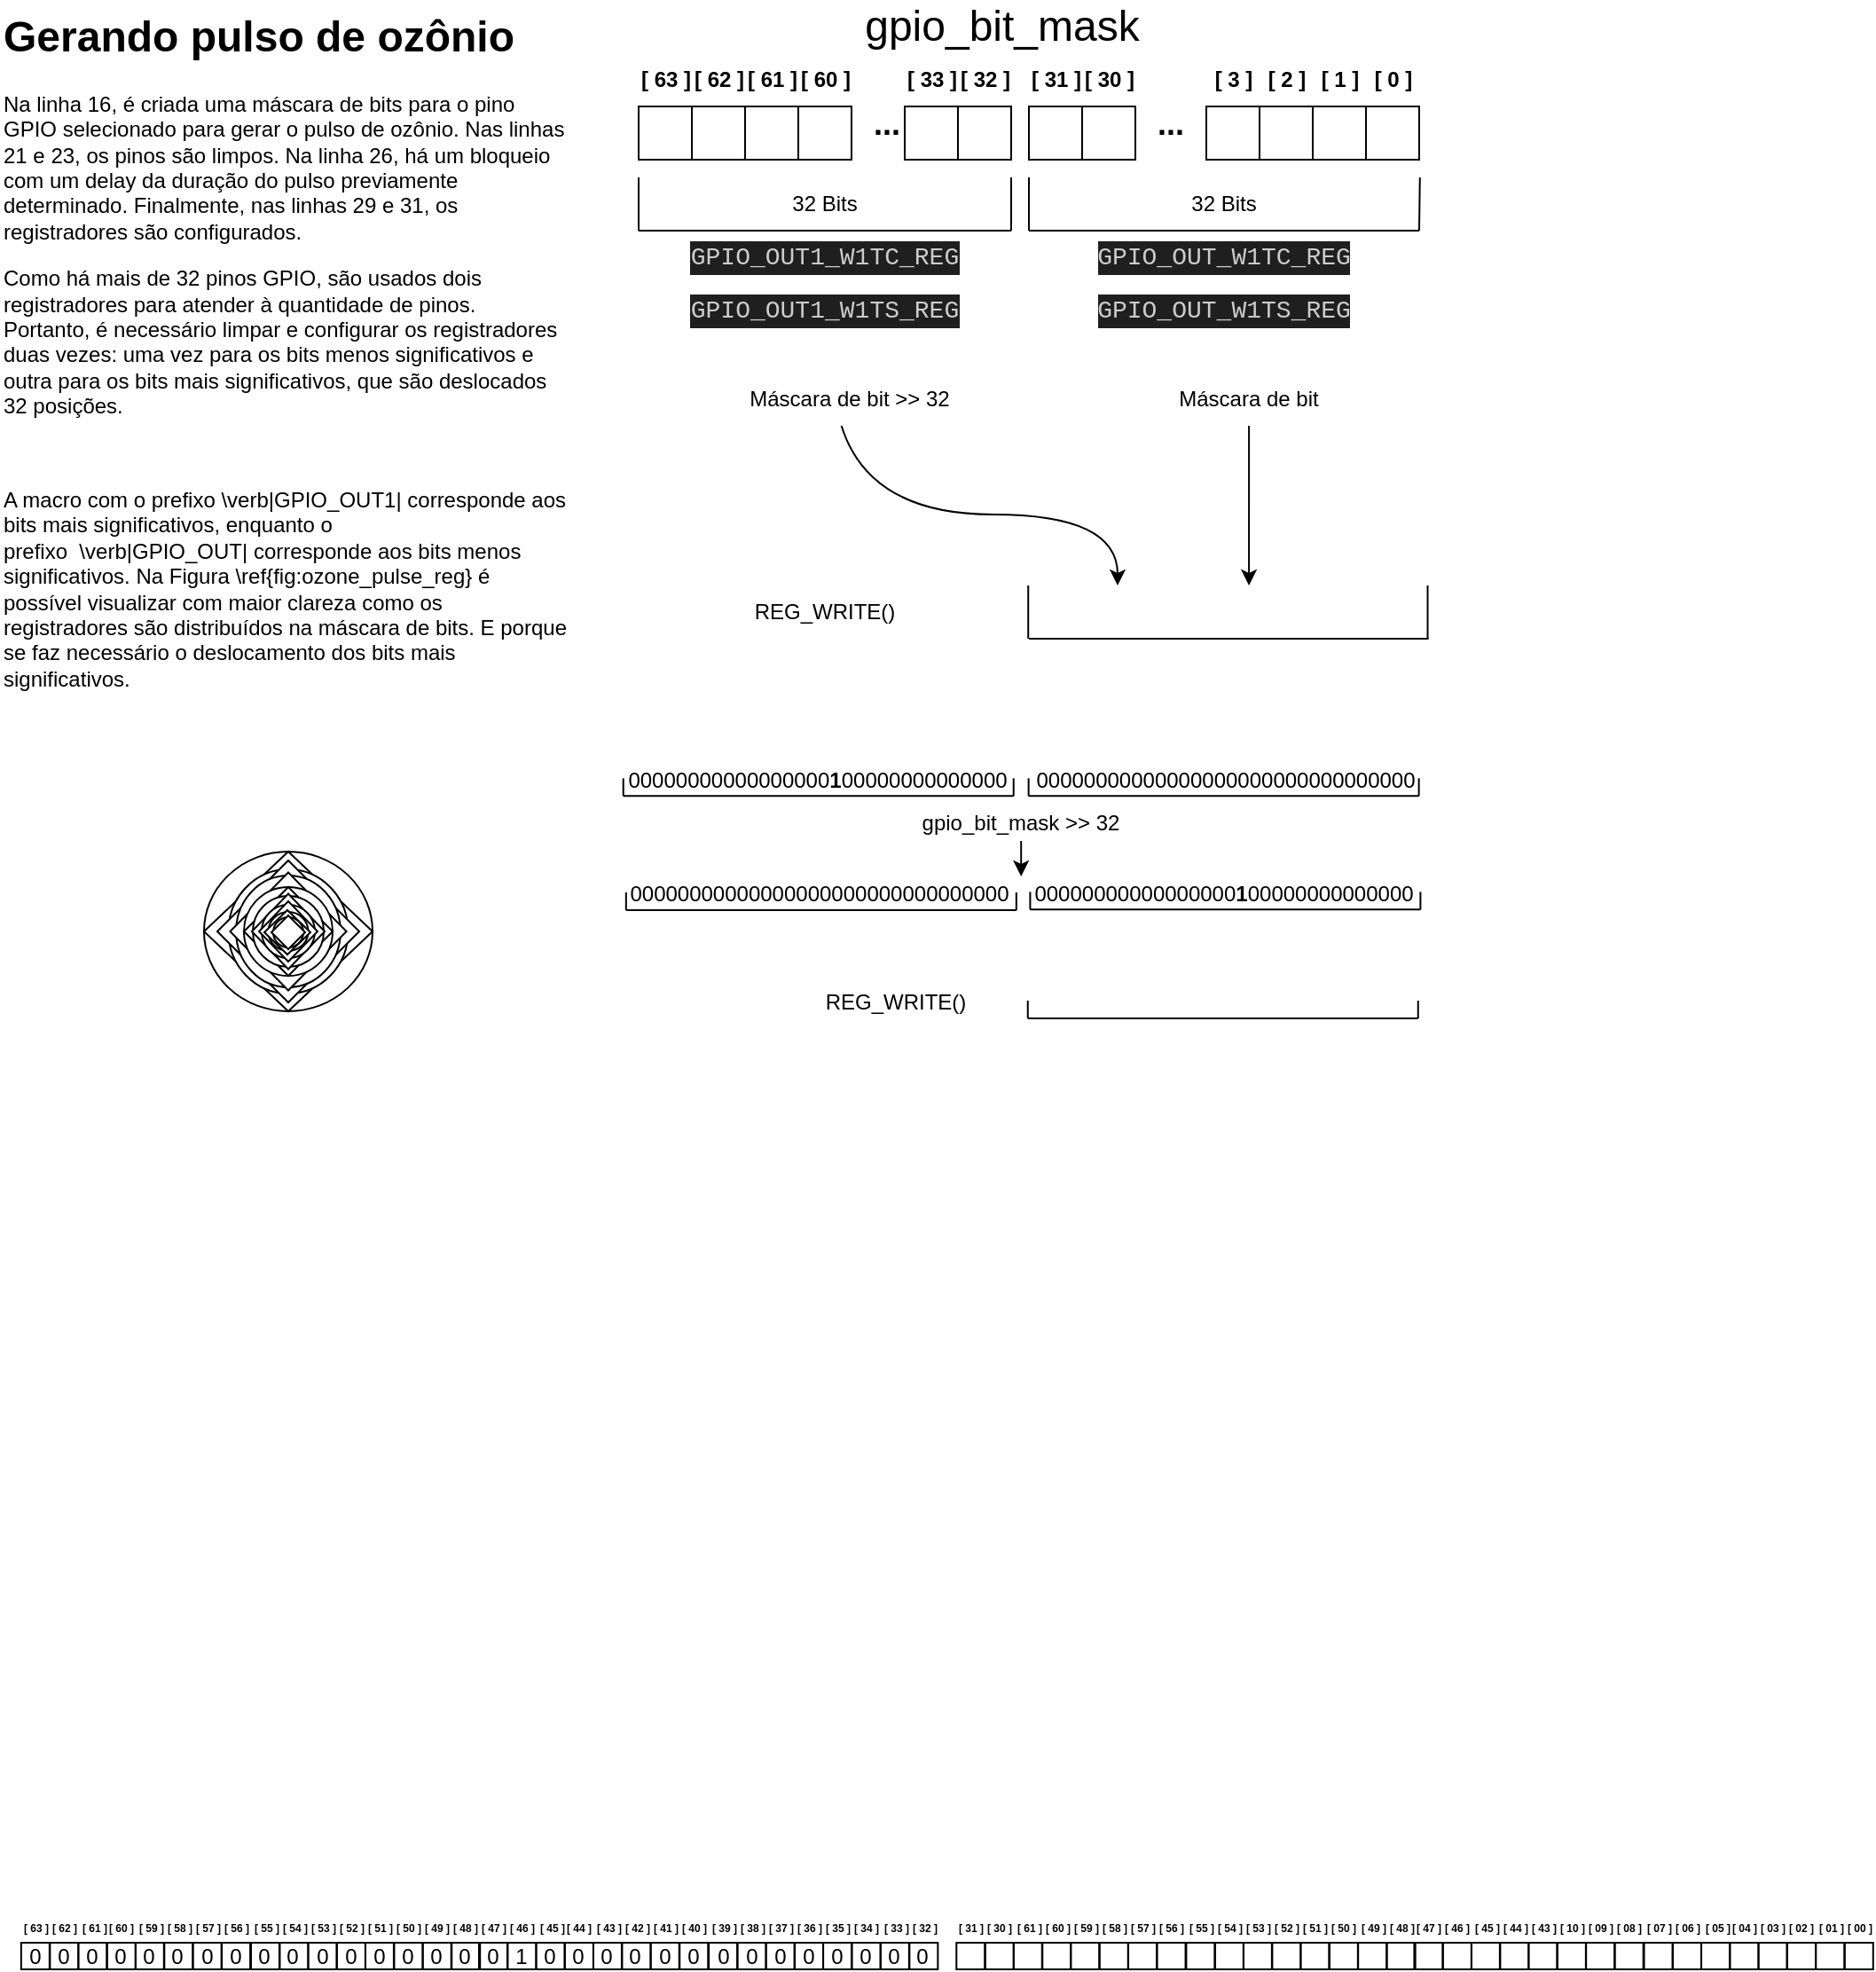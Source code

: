 <mxfile version="24.7.5">
  <diagram name="Página-1" id="Ep8F9bBMKTazCoBFnDx1">
    <mxGraphModel dx="56" dy="25" grid="0" gridSize="10" guides="1" tooltips="1" connect="1" arrows="1" fold="1" page="1" pageScale="1" pageWidth="827" pageHeight="1169" math="0" shadow="0">
      <root>
        <mxCell id="0" />
        <mxCell id="1" parent="0" />
        <mxCell id="Hl11qXCXUWjnZt11IVYD-52" value="" style="rounded=0;whiteSpace=wrap;html=1;shadow=0;strokeColor=default;align=center;verticalAlign=middle;fontFamily=Helvetica;fontSize=12;fontColor=default;fillColor=none;" parent="1" vertex="1">
          <mxGeometry x="360" y="110" width="30" height="30" as="geometry" />
        </mxCell>
        <mxCell id="Hl11qXCXUWjnZt11IVYD-53" value="[ 63 ]" style="text;strokeColor=none;fillColor=none;html=1;fontSize=12;fontStyle=1;verticalAlign=middle;align=center;fontFamily=Helvetica;fontColor=default;" parent="1" vertex="1">
          <mxGeometry x="360" y="80" width="30" height="30" as="geometry" />
        </mxCell>
        <mxCell id="Hl11qXCXUWjnZt11IVYD-54" value="" style="rounded=0;whiteSpace=wrap;html=1;shadow=0;strokeColor=default;align=center;verticalAlign=middle;fontFamily=Helvetica;fontSize=12;fontColor=default;fillColor=none;" parent="1" vertex="1">
          <mxGeometry x="390" y="110" width="30" height="30" as="geometry" />
        </mxCell>
        <mxCell id="Hl11qXCXUWjnZt11IVYD-55" value="[ 62 ]" style="text;strokeColor=none;fillColor=none;html=1;fontSize=12;fontStyle=1;verticalAlign=middle;align=center;fontFamily=Helvetica;fontColor=default;" parent="1" vertex="1">
          <mxGeometry x="390" y="80" width="30" height="30" as="geometry" />
        </mxCell>
        <mxCell id="Hl11qXCXUWjnZt11IVYD-56" value="" style="rounded=0;whiteSpace=wrap;html=1;shadow=0;strokeColor=default;align=center;verticalAlign=middle;fontFamily=Helvetica;fontSize=12;fontColor=default;fillColor=none;" parent="1" vertex="1">
          <mxGeometry x="420" y="110" width="30" height="30" as="geometry" />
        </mxCell>
        <mxCell id="Hl11qXCXUWjnZt11IVYD-57" value="[ 61 ]" style="text;strokeColor=none;fillColor=none;html=1;fontSize=12;fontStyle=1;verticalAlign=middle;align=center;fontFamily=Helvetica;fontColor=default;" parent="1" vertex="1">
          <mxGeometry x="420" y="80" width="30" height="30" as="geometry" />
        </mxCell>
        <mxCell id="Hl11qXCXUWjnZt11IVYD-58" value="" style="rounded=0;whiteSpace=wrap;html=1;shadow=0;strokeColor=default;align=center;verticalAlign=middle;fontFamily=Helvetica;fontSize=12;fontColor=default;fillColor=none;" parent="1" vertex="1">
          <mxGeometry x="450" y="110" width="30" height="30" as="geometry" />
        </mxCell>
        <mxCell id="Hl11qXCXUWjnZt11IVYD-59" value="[ 60 ]" style="text;strokeColor=none;fillColor=none;html=1;fontSize=12;fontStyle=1;verticalAlign=middle;align=center;fontFamily=Helvetica;fontColor=default;" parent="1" vertex="1">
          <mxGeometry x="450" y="80" width="30" height="30" as="geometry" />
        </mxCell>
        <mxCell id="Hl11qXCXUWjnZt11IVYD-60" value="" style="rounded=0;whiteSpace=wrap;html=1;shadow=0;strokeColor=default;align=center;verticalAlign=middle;fontFamily=Helvetica;fontSize=12;fontColor=default;fillColor=none;" parent="1" vertex="1">
          <mxGeometry x="680" y="110" width="30" height="30" as="geometry" />
        </mxCell>
        <mxCell id="Hl11qXCXUWjnZt11IVYD-61" value="[ 3 ]" style="text;strokeColor=none;fillColor=none;html=1;fontSize=12;fontStyle=1;verticalAlign=middle;align=center;fontFamily=Helvetica;fontColor=default;" parent="1" vertex="1">
          <mxGeometry x="680" y="80" width="30" height="30" as="geometry" />
        </mxCell>
        <mxCell id="Hl11qXCXUWjnZt11IVYD-62" value="" style="rounded=0;whiteSpace=wrap;html=1;shadow=0;strokeColor=default;align=center;verticalAlign=middle;fontFamily=Helvetica;fontSize=12;fontColor=default;fillColor=none;" parent="1" vertex="1">
          <mxGeometry x="710" y="110" width="30" height="30" as="geometry" />
        </mxCell>
        <mxCell id="Hl11qXCXUWjnZt11IVYD-63" value="[ 2 ]" style="text;strokeColor=none;fillColor=none;html=1;fontSize=12;fontStyle=1;verticalAlign=middle;align=center;fontFamily=Helvetica;fontColor=default;" parent="1" vertex="1">
          <mxGeometry x="710" y="80" width="30" height="30" as="geometry" />
        </mxCell>
        <mxCell id="Hl11qXCXUWjnZt11IVYD-64" value="" style="rounded=0;whiteSpace=wrap;html=1;shadow=0;strokeColor=default;align=center;verticalAlign=middle;fontFamily=Helvetica;fontSize=12;fontColor=default;fillColor=none;" parent="1" vertex="1">
          <mxGeometry x="740" y="110" width="30" height="30" as="geometry" />
        </mxCell>
        <mxCell id="Hl11qXCXUWjnZt11IVYD-65" value="[ 1 ]" style="text;strokeColor=none;fillColor=none;html=1;fontSize=12;fontStyle=1;verticalAlign=middle;align=center;fontFamily=Helvetica;fontColor=default;" parent="1" vertex="1">
          <mxGeometry x="740" y="80" width="30" height="30" as="geometry" />
        </mxCell>
        <mxCell id="Hl11qXCXUWjnZt11IVYD-66" value="" style="rounded=0;whiteSpace=wrap;html=1;shadow=0;strokeColor=default;align=center;verticalAlign=middle;fontFamily=Helvetica;fontSize=12;fontColor=default;fillColor=none;" parent="1" vertex="1">
          <mxGeometry x="770" y="110" width="30" height="30" as="geometry" />
        </mxCell>
        <mxCell id="Hl11qXCXUWjnZt11IVYD-67" value="[ 0 ]" style="text;strokeColor=none;fillColor=none;html=1;fontSize=12;fontStyle=1;verticalAlign=middle;align=center;fontFamily=Helvetica;fontColor=default;" parent="1" vertex="1">
          <mxGeometry x="770" y="80" width="30" height="30" as="geometry" />
        </mxCell>
        <mxCell id="Hl11qXCXUWjnZt11IVYD-68" value="" style="rounded=0;whiteSpace=wrap;html=1;shadow=0;strokeColor=default;align=center;verticalAlign=middle;fontFamily=Helvetica;fontSize=12;fontColor=default;fillColor=none;" parent="1" vertex="1">
          <mxGeometry x="510" y="110" width="30" height="30" as="geometry" />
        </mxCell>
        <mxCell id="Hl11qXCXUWjnZt11IVYD-69" value="[ 33 ]" style="text;strokeColor=none;fillColor=none;html=1;fontSize=12;fontStyle=1;verticalAlign=middle;align=center;fontFamily=Helvetica;fontColor=default;" parent="1" vertex="1">
          <mxGeometry x="510" y="80" width="30" height="30" as="geometry" />
        </mxCell>
        <mxCell id="Hl11qXCXUWjnZt11IVYD-70" value="" style="rounded=0;whiteSpace=wrap;html=1;shadow=0;strokeColor=default;align=center;verticalAlign=middle;fontFamily=Helvetica;fontSize=12;fontColor=default;fillColor=none;" parent="1" vertex="1">
          <mxGeometry x="540" y="110" width="30" height="30" as="geometry" />
        </mxCell>
        <mxCell id="Hl11qXCXUWjnZt11IVYD-71" value="[ 32 ]" style="text;strokeColor=none;fillColor=none;html=1;fontSize=12;fontStyle=1;verticalAlign=middle;align=center;fontFamily=Helvetica;fontColor=default;" parent="1" vertex="1">
          <mxGeometry x="540" y="80" width="30" height="30" as="geometry" />
        </mxCell>
        <mxCell id="Hl11qXCXUWjnZt11IVYD-72" value="" style="rounded=0;whiteSpace=wrap;html=1;shadow=0;strokeColor=default;align=center;verticalAlign=middle;fontFamily=Helvetica;fontSize=12;fontColor=default;fillColor=none;" parent="1" vertex="1">
          <mxGeometry x="580" y="110" width="30" height="30" as="geometry" />
        </mxCell>
        <mxCell id="Hl11qXCXUWjnZt11IVYD-73" value="[ 31 ]" style="text;strokeColor=none;fillColor=none;html=1;fontSize=12;fontStyle=1;verticalAlign=middle;align=center;fontFamily=Helvetica;fontColor=default;" parent="1" vertex="1">
          <mxGeometry x="580" y="80" width="30" height="30" as="geometry" />
        </mxCell>
        <mxCell id="Hl11qXCXUWjnZt11IVYD-74" value="" style="rounded=0;whiteSpace=wrap;html=1;shadow=0;strokeColor=default;align=center;verticalAlign=middle;fontFamily=Helvetica;fontSize=12;fontColor=default;fillColor=none;" parent="1" vertex="1">
          <mxGeometry x="610" y="110" width="30" height="30" as="geometry" />
        </mxCell>
        <mxCell id="Hl11qXCXUWjnZt11IVYD-75" value="[ 30 ]" style="text;strokeColor=none;fillColor=none;html=1;fontSize=12;fontStyle=1;verticalAlign=middle;align=center;fontFamily=Helvetica;fontColor=default;" parent="1" vertex="1">
          <mxGeometry x="610" y="80" width="30" height="30" as="geometry" />
        </mxCell>
        <mxCell id="Hl11qXCXUWjnZt11IVYD-76" value="&lt;b&gt;&lt;font style=&quot;font-size: 18px;&quot;&gt;...&lt;/font&gt;&lt;/b&gt;" style="text;html=1;align=center;verticalAlign=middle;whiteSpace=wrap;rounded=0;fontFamily=Helvetica;fontSize=12;fontColor=default;" parent="1" vertex="1">
          <mxGeometry x="480" y="110" width="40" height="20" as="geometry" />
        </mxCell>
        <mxCell id="Hl11qXCXUWjnZt11IVYD-77" value="&lt;b&gt;&lt;font style=&quot;font-size: 18px;&quot;&gt;...&lt;/font&gt;&lt;/b&gt;" style="text;html=1;align=center;verticalAlign=middle;whiteSpace=wrap;rounded=0;fontFamily=Helvetica;fontSize=12;fontColor=default;" parent="1" vertex="1">
          <mxGeometry x="640" y="110" width="40" height="20" as="geometry" />
        </mxCell>
        <mxCell id="Hl11qXCXUWjnZt11IVYD-78" value="" style="endArrow=none;html=1;rounded=0;fontFamily=Helvetica;fontSize=12;fontColor=default;" parent="1" edge="1">
          <mxGeometry width="50" height="50" relative="1" as="geometry">
            <mxPoint x="360" y="180" as="sourcePoint" />
            <mxPoint x="360" y="150" as="targetPoint" />
          </mxGeometry>
        </mxCell>
        <mxCell id="Hl11qXCXUWjnZt11IVYD-79" value="" style="endArrow=none;html=1;rounded=0;fontFamily=Helvetica;fontSize=12;fontColor=default;" parent="1" edge="1">
          <mxGeometry width="50" height="50" relative="1" as="geometry">
            <mxPoint x="800" y="180" as="sourcePoint" />
            <mxPoint x="800" y="150" as="targetPoint" />
            <Array as="points">
              <mxPoint x="800.4" y="150" />
            </Array>
          </mxGeometry>
        </mxCell>
        <mxCell id="Hl11qXCXUWjnZt11IVYD-80" value="" style="endArrow=none;html=1;rounded=0;fontFamily=Helvetica;fontSize=12;fontColor=default;" parent="1" edge="1">
          <mxGeometry width="50" height="50" relative="1" as="geometry">
            <mxPoint x="360" y="180" as="sourcePoint" />
            <mxPoint x="570" y="180" as="targetPoint" />
          </mxGeometry>
        </mxCell>
        <mxCell id="Hl11qXCXUWjnZt11IVYD-81" value="" style="endArrow=none;html=1;rounded=0;fontFamily=Helvetica;fontSize=12;fontColor=default;" parent="1" edge="1">
          <mxGeometry width="50" height="50" relative="1" as="geometry">
            <mxPoint x="580" y="180" as="sourcePoint" />
            <mxPoint x="580" y="150" as="targetPoint" />
          </mxGeometry>
        </mxCell>
        <mxCell id="Hl11qXCXUWjnZt11IVYD-82" value="" style="endArrow=none;html=1;rounded=0;fontFamily=Helvetica;fontSize=12;fontColor=default;" parent="1" edge="1">
          <mxGeometry width="50" height="50" relative="1" as="geometry">
            <mxPoint x="570" y="180" as="sourcePoint" />
            <mxPoint x="570" y="150" as="targetPoint" />
          </mxGeometry>
        </mxCell>
        <mxCell id="Hl11qXCXUWjnZt11IVYD-83" value="" style="endArrow=none;html=1;rounded=0;fontFamily=Helvetica;fontSize=12;fontColor=default;" parent="1" edge="1">
          <mxGeometry width="50" height="50" relative="1" as="geometry">
            <mxPoint x="580" y="180" as="sourcePoint" />
            <mxPoint x="800" y="180" as="targetPoint" />
          </mxGeometry>
        </mxCell>
        <mxCell id="Hl11qXCXUWjnZt11IVYD-84" value="" style="endArrow=none;html=1;rounded=0;fontFamily=Helvetica;fontSize=12;fontColor=default;" parent="1" edge="1">
          <mxGeometry width="50" height="50" relative="1" as="geometry">
            <mxPoint x="579.61" y="410" as="sourcePoint" />
            <mxPoint x="579.61" y="380" as="targetPoint" />
          </mxGeometry>
        </mxCell>
        <mxCell id="Hl11qXCXUWjnZt11IVYD-85" value="" style="endArrow=none;html=1;rounded=0;fontFamily=Helvetica;fontSize=12;fontColor=default;" parent="1" edge="1">
          <mxGeometry width="50" height="50" relative="1" as="geometry">
            <mxPoint x="804.76" y="410" as="sourcePoint" />
            <mxPoint x="804.76" y="380" as="targetPoint" />
          </mxGeometry>
        </mxCell>
        <mxCell id="Hl11qXCXUWjnZt11IVYD-86" value="" style="endArrow=none;html=1;rounded=0;fontFamily=Helvetica;fontSize=12;fontColor=default;" parent="1" edge="1">
          <mxGeometry width="50" height="50" relative="1" as="geometry">
            <mxPoint x="580" y="410" as="sourcePoint" />
            <mxPoint x="805.24" y="410" as="targetPoint" />
          </mxGeometry>
        </mxCell>
        <mxCell id="Hl11qXCXUWjnZt11IVYD-87" value="32 Bits" style="text;html=1;align=center;verticalAlign=middle;whiteSpace=wrap;rounded=0;fontFamily=Helvetica;fontSize=12;fontColor=default;" parent="1" vertex="1">
          <mxGeometry x="435" y="150" width="60" height="30" as="geometry" />
        </mxCell>
        <mxCell id="Hl11qXCXUWjnZt11IVYD-88" value="32 Bits" style="text;html=1;align=center;verticalAlign=middle;whiteSpace=wrap;rounded=0;fontFamily=Helvetica;fontSize=12;fontColor=default;" parent="1" vertex="1">
          <mxGeometry x="660" y="150" width="60" height="30" as="geometry" />
        </mxCell>
        <mxCell id="Hl11qXCXUWjnZt11IVYD-129" value="&lt;div style=&quot;color: rgb(204, 204, 204); background-color: rgb(31, 31, 31); font-family: Consolas, &amp;quot;Courier New&amp;quot;, monospace; font-size: 14px; line-height: 19px; white-space: pre;&quot;&gt;GPIO_OUT_W1TC_REG&lt;/div&gt;" style="text;html=1;align=center;verticalAlign=middle;whiteSpace=wrap;rounded=0;fontFamily=Helvetica;fontSize=12;fontColor=default;" parent="1" vertex="1">
          <mxGeometry x="580" y="180" width="220" height="30" as="geometry" />
        </mxCell>
        <mxCell id="Hl11qXCXUWjnZt11IVYD-130" value="&lt;div style=&quot;color: rgb(204, 204, 204); background-color: rgb(31, 31, 31); font-family: Consolas, &amp;quot;Courier New&amp;quot;, monospace; font-size: 14px; line-height: 19px; white-space: pre;&quot;&gt;GPIO_OUT1_W1TC_REG&lt;/div&gt;" style="text;html=1;align=center;verticalAlign=middle;whiteSpace=wrap;rounded=0;fontFamily=Helvetica;fontSize=12;fontColor=default;" parent="1" vertex="1">
          <mxGeometry x="360.48" y="180" width="209.52" height="30" as="geometry" />
        </mxCell>
        <mxCell id="Hl11qXCXUWjnZt11IVYD-132" value="Máscara de bit &amp;gt;&amp;gt; 32" style="text;html=1;align=center;verticalAlign=middle;whiteSpace=wrap;rounded=0;fontFamily=Helvetica;fontSize=12;fontColor=default;" parent="1" vertex="1">
          <mxGeometry x="414.28" y="260" width="129.52" height="30" as="geometry" />
        </mxCell>
        <mxCell id="Hl11qXCXUWjnZt11IVYD-154" style="edgeStyle=orthogonalEdgeStyle;rounded=0;orthogonalLoop=1;jettySize=auto;html=1;fontFamily=Helvetica;fontSize=12;fontColor=default;" parent="1" source="Hl11qXCXUWjnZt11IVYD-135" edge="1">
          <mxGeometry relative="1" as="geometry">
            <mxPoint x="704.04" y="380" as="targetPoint" />
          </mxGeometry>
        </mxCell>
        <mxCell id="Hl11qXCXUWjnZt11IVYD-135" value="Máscara de bit" style="text;html=1;align=center;verticalAlign=middle;whiteSpace=wrap;rounded=0;fontFamily=Helvetica;fontSize=12;fontColor=default;" parent="1" vertex="1">
          <mxGeometry x="639.28" y="260" width="129.52" height="30" as="geometry" />
        </mxCell>
        <mxCell id="Hl11qXCXUWjnZt11IVYD-141" value="" style="curved=1;endArrow=classic;html=1;rounded=0;fontFamily=Helvetica;fontSize=12;fontColor=default;exitX=0;exitY=0.5;exitDx=0;exitDy=0;" parent="1" edge="1">
          <mxGeometry width="50" height="50" relative="1" as="geometry">
            <mxPoint x="474.32" y="290" as="sourcePoint" />
            <mxPoint x="630" y="380" as="targetPoint" />
            <Array as="points">
              <mxPoint x="490" y="340" />
              <mxPoint x="630" y="340" />
            </Array>
          </mxGeometry>
        </mxCell>
        <mxCell id="Hl11qXCXUWjnZt11IVYD-145" value="&lt;font style=&quot;font-size: 24px;&quot;&gt;gpio_bit_mask&lt;/font&gt;" style="text;html=1;align=center;verticalAlign=middle;whiteSpace=wrap;rounded=0;fontFamily=Helvetica;fontSize=12;fontColor=default;" parent="1" vertex="1">
          <mxGeometry x="345" y="50" width="440" height="30" as="geometry" />
        </mxCell>
        <mxCell id="Hl11qXCXUWjnZt11IVYD-146" value="&lt;h1 style=&quot;margin-top: 0px;&quot;&gt;Gerando pulso de ozônio&lt;/h1&gt;&lt;p&gt;Na linha 16, é criada uma máscara de bits para o pino GPIO selecionado para gerar o pulso de ozônio. Nas linhas 21 e 23, os pinos são limpos. Na linha 26, há um bloqueio com um delay da duração do pulso previamente determinado. Finalmente, nas linhas 29 e 31, os registradores são configurados.&lt;/p&gt;&lt;p&gt;Como há mais de 32 pinos GPIO, são usados dois registradores para atender à quantidade de pinos. Portanto, é necessário limpar e configurar os registradores duas vezes: uma vez para os bits menos significativos e outra para os bits mais significativos, que são deslocados 32 posições.&amp;nbsp;&lt;/p&gt;&lt;p&gt;&lt;br&gt;&lt;/p&gt;&lt;p&gt;A macro com o prefixo \verb|GPIO_OUT1| corresponde aos bits mais significativos, enquanto o prefixo&amp;nbsp;&amp;nbsp;\verb|GPIO_OUT| corresponde aos bits menos significativos. Na Figura \ref{fig:&lt;span style=&quot;background-color: initial;&quot;&gt;ozone_pulse_reg&lt;/span&gt;&lt;span style=&quot;background-color: initial;&quot;&gt;} é possível visualizar com maior clareza como os registradores são distribuídos na máscara de bits. E porque se faz necessário o deslocamento dos bits mais significativos.&lt;/span&gt;&lt;/p&gt;" style="text;html=1;whiteSpace=wrap;overflow=hidden;rounded=0;fontFamily=Helvetica;fontSize=12;fontColor=default;" parent="1" vertex="1">
          <mxGeometry y="50" width="320" height="390" as="geometry" />
        </mxCell>
        <mxCell id="Hl11qXCXUWjnZt11IVYD-147" value="&lt;div style=&quot;color: rgb(204, 204, 204); background-color: rgb(31, 31, 31); font-family: Consolas, &amp;quot;Courier New&amp;quot;, monospace; font-size: 14px; line-height: 19px; white-space: pre;&quot;&gt;GPIO_OUT1_W1TS_REG&lt;/div&gt;" style="text;html=1;align=center;verticalAlign=middle;whiteSpace=wrap;rounded=0;fontFamily=Helvetica;fontSize=12;fontColor=default;" parent="1" vertex="1">
          <mxGeometry x="360" y="210" width="209.52" height="30" as="geometry" />
        </mxCell>
        <mxCell id="Hl11qXCXUWjnZt11IVYD-150" value="&lt;div style=&quot;color: rgb(204, 204, 204); background-color: rgb(31, 31, 31); font-family: Consolas, &amp;quot;Courier New&amp;quot;, monospace; font-size: 14px; line-height: 19px; white-space: pre;&quot;&gt;GPIO_OUT_W1TS_REG&lt;/div&gt;" style="text;html=1;align=center;verticalAlign=middle;whiteSpace=wrap;rounded=0;fontFamily=Helvetica;fontSize=12;fontColor=default;" parent="1" vertex="1">
          <mxGeometry x="580" y="210" width="220" height="30" as="geometry" />
        </mxCell>
        <mxCell id="Hl11qXCXUWjnZt11IVYD-153" value="REG_WRITE()" style="text;html=1;align=center;verticalAlign=middle;whiteSpace=wrap;rounded=0;fontFamily=Helvetica;fontSize=12;fontColor=default;" parent="1" vertex="1">
          <mxGeometry x="400" y="380" width="129.52" height="30" as="geometry" />
        </mxCell>
        <mxCell id="TR5pNF9mfIKagSvmoDXP-3" value="0" style="rounded=0;whiteSpace=wrap;html=1;shadow=0;strokeColor=default;align=center;verticalAlign=middle;fontFamily=Helvetica;fontSize=12;fontColor=default;fillColor=none;" vertex="1" parent="1">
          <mxGeometry x="11.93" y="1145" width="16.25" height="15" as="geometry" />
        </mxCell>
        <mxCell id="TR5pNF9mfIKagSvmoDXP-4" value="&lt;font style=&quot;font-size: 6px;&quot;&gt;[ 63 ]&lt;/font&gt;" style="text;strokeColor=none;fillColor=none;html=1;fontSize=12;fontStyle=1;verticalAlign=middle;align=center;fontFamily=Helvetica;fontColor=default;" vertex="1" parent="1">
          <mxGeometry x="12.56" y="1130" width="15" height="10" as="geometry" />
        </mxCell>
        <mxCell id="TR5pNF9mfIKagSvmoDXP-30" value="0" style="rounded=0;whiteSpace=wrap;html=1;shadow=0;strokeColor=default;align=center;verticalAlign=middle;fontFamily=Helvetica;fontSize=12;fontColor=default;fillColor=none;" vertex="1" parent="1">
          <mxGeometry x="27.92" y="1145" width="16.25" height="15" as="geometry" />
        </mxCell>
        <mxCell id="TR5pNF9mfIKagSvmoDXP-31" value="0" style="rounded=0;whiteSpace=wrap;html=1;shadow=0;strokeColor=default;align=center;verticalAlign=middle;fontFamily=Helvetica;fontSize=12;fontColor=default;fillColor=none;" vertex="1" parent="1">
          <mxGeometry x="44.17" y="1145" width="16.25" height="15" as="geometry" />
        </mxCell>
        <mxCell id="TR5pNF9mfIKagSvmoDXP-32" value="0" style="rounded=0;whiteSpace=wrap;html=1;shadow=0;strokeColor=default;align=center;verticalAlign=middle;fontFamily=Helvetica;fontSize=12;fontColor=default;fillColor=none;" vertex="1" parent="1">
          <mxGeometry x="60.16" y="1145" width="16.25" height="15" as="geometry" />
        </mxCell>
        <mxCell id="TR5pNF9mfIKagSvmoDXP-33" value="0" style="rounded=0;whiteSpace=wrap;html=1;shadow=0;strokeColor=default;align=center;verticalAlign=middle;fontFamily=Helvetica;fontSize=12;fontColor=default;fillColor=none;" vertex="1" parent="1">
          <mxGeometry x="76.41" y="1145" width="16.25" height="15" as="geometry" />
        </mxCell>
        <mxCell id="TR5pNF9mfIKagSvmoDXP-34" value="0" style="rounded=0;whiteSpace=wrap;html=1;shadow=0;strokeColor=default;align=center;verticalAlign=middle;fontFamily=Helvetica;fontSize=12;fontColor=default;fillColor=none;" vertex="1" parent="1">
          <mxGeometry x="92.4" y="1145" width="16.25" height="15" as="geometry" />
        </mxCell>
        <mxCell id="TR5pNF9mfIKagSvmoDXP-35" value="0" style="rounded=0;whiteSpace=wrap;html=1;shadow=0;strokeColor=default;align=center;verticalAlign=middle;fontFamily=Helvetica;fontSize=12;fontColor=default;fillColor=none;" vertex="1" parent="1">
          <mxGeometry x="108.81" y="1145" width="16.25" height="15" as="geometry" />
        </mxCell>
        <mxCell id="TR5pNF9mfIKagSvmoDXP-36" value="0" style="rounded=0;whiteSpace=wrap;html=1;shadow=0;strokeColor=default;align=center;verticalAlign=middle;fontFamily=Helvetica;fontSize=12;fontColor=default;fillColor=none;" vertex="1" parent="1">
          <mxGeometry x="124.8" y="1145" width="16.25" height="15" as="geometry" />
        </mxCell>
        <mxCell id="TR5pNF9mfIKagSvmoDXP-37" value="&lt;font style=&quot;font-size: 6px;&quot;&gt;[ 62&lt;/font&gt;&lt;span style=&quot;font-size: 6px; background-color: initial;&quot;&gt;&amp;nbsp;]&lt;/span&gt;" style="text;strokeColor=none;fillColor=none;html=1;fontSize=12;fontStyle=1;verticalAlign=middle;align=center;fontFamily=Helvetica;fontColor=default;" vertex="1" parent="1">
          <mxGeometry x="28.55" y="1130" width="15" height="10" as="geometry" />
        </mxCell>
        <mxCell id="TR5pNF9mfIKagSvmoDXP-38" value="&lt;font style=&quot;font-size: 6px;&quot;&gt;[ 61&lt;/font&gt;&lt;span style=&quot;font-size: 6px; background-color: initial;&quot;&gt;&amp;nbsp;]&lt;/span&gt;" style="text;strokeColor=none;fillColor=none;html=1;fontSize=12;fontStyle=1;verticalAlign=middle;align=center;fontFamily=Helvetica;fontColor=default;" vertex="1" parent="1">
          <mxGeometry x="45.16" y="1130" width="15" height="10" as="geometry" />
        </mxCell>
        <mxCell id="TR5pNF9mfIKagSvmoDXP-39" value="&lt;font style=&quot;font-size: 6px;&quot;&gt;[ 60&lt;/font&gt;&lt;span style=&quot;font-size: 6px; background-color: initial;&quot;&gt;&amp;nbsp;]&lt;/span&gt;" style="text;strokeColor=none;fillColor=none;html=1;fontSize=12;fontStyle=1;verticalAlign=middle;align=center;fontFamily=Helvetica;fontColor=default;" vertex="1" parent="1">
          <mxGeometry x="60.79" y="1130" width="15" height="10" as="geometry" />
        </mxCell>
        <mxCell id="TR5pNF9mfIKagSvmoDXP-40" value="&lt;font style=&quot;font-size: 6px;&quot;&gt;[ 59&lt;/font&gt;&lt;span style=&quot;font-size: 6px; background-color: initial;&quot;&gt;&amp;nbsp;]&lt;/span&gt;" style="text;strokeColor=none;fillColor=none;html=1;fontSize=12;fontStyle=1;verticalAlign=middle;align=center;fontFamily=Helvetica;fontColor=default;" vertex="1" parent="1">
          <mxGeometry x="77.04" y="1130" width="15" height="10" as="geometry" />
        </mxCell>
        <mxCell id="TR5pNF9mfIKagSvmoDXP-41" value="&lt;font style=&quot;font-size: 6px;&quot;&gt;[ 58&lt;/font&gt;&lt;span style=&quot;font-size: 6px; background-color: initial;&quot;&gt;&amp;nbsp;]&lt;/span&gt;" style="text;strokeColor=none;fillColor=none;html=1;fontSize=12;fontStyle=1;verticalAlign=middle;align=center;fontFamily=Helvetica;fontColor=default;" vertex="1" parent="1">
          <mxGeometry x="93.03" y="1130" width="15" height="10" as="geometry" />
        </mxCell>
        <mxCell id="TR5pNF9mfIKagSvmoDXP-42" value="&lt;font style=&quot;font-size: 6px;&quot;&gt;[ 57&lt;/font&gt;&lt;span style=&quot;font-size: 6px; background-color: initial;&quot;&gt;&amp;nbsp;]&lt;/span&gt;" style="text;strokeColor=none;fillColor=none;html=1;fontSize=12;fontStyle=1;verticalAlign=middle;align=center;fontFamily=Helvetica;fontColor=default;" vertex="1" parent="1">
          <mxGeometry x="109.43" y="1130" width="15" height="10" as="geometry" />
        </mxCell>
        <mxCell id="TR5pNF9mfIKagSvmoDXP-43" value="&lt;font style=&quot;font-size: 6px;&quot;&gt;[ 56&lt;/font&gt;&lt;span style=&quot;font-size: 6px; background-color: initial;&quot;&gt;&amp;nbsp;]&lt;/span&gt;" style="text;strokeColor=none;fillColor=none;html=1;fontSize=12;fontStyle=1;verticalAlign=middle;align=center;fontFamily=Helvetica;fontColor=default;" vertex="1" parent="1">
          <mxGeometry x="125.43" y="1130" width="15" height="10" as="geometry" />
        </mxCell>
        <mxCell id="TR5pNF9mfIKagSvmoDXP-44" value="0" style="rounded=0;whiteSpace=wrap;html=1;shadow=0;strokeColor=default;align=center;verticalAlign=middle;fontFamily=Helvetica;fontSize=12;fontColor=default;fillColor=none;" vertex="1" parent="1">
          <mxGeometry x="141.49" y="1145" width="16.25" height="15" as="geometry" />
        </mxCell>
        <mxCell id="TR5pNF9mfIKagSvmoDXP-45" value="&lt;font style=&quot;font-size: 6px;&quot;&gt;[ 55 ]&lt;/font&gt;" style="text;strokeColor=none;fillColor=none;html=1;fontSize=12;fontStyle=1;verticalAlign=middle;align=center;fontFamily=Helvetica;fontColor=default;" vertex="1" parent="1">
          <mxGeometry x="142.12" y="1130" width="15" height="10" as="geometry" />
        </mxCell>
        <mxCell id="TR5pNF9mfIKagSvmoDXP-46" value="0" style="rounded=0;whiteSpace=wrap;html=1;shadow=0;strokeColor=default;align=center;verticalAlign=middle;fontFamily=Helvetica;fontSize=12;fontColor=default;fillColor=none;" vertex="1" parent="1">
          <mxGeometry x="157.48" y="1145" width="16.25" height="15" as="geometry" />
        </mxCell>
        <mxCell id="TR5pNF9mfIKagSvmoDXP-47" value="0" style="rounded=0;whiteSpace=wrap;html=1;shadow=0;strokeColor=default;align=center;verticalAlign=middle;fontFamily=Helvetica;fontSize=12;fontColor=default;fillColor=none;" vertex="1" parent="1">
          <mxGeometry x="173.73" y="1145" width="16.25" height="15" as="geometry" />
        </mxCell>
        <mxCell id="TR5pNF9mfIKagSvmoDXP-48" value="0" style="rounded=0;whiteSpace=wrap;html=1;shadow=0;strokeColor=default;align=center;verticalAlign=middle;fontFamily=Helvetica;fontSize=12;fontColor=default;fillColor=none;" vertex="1" parent="1">
          <mxGeometry x="189.72" y="1145" width="16.25" height="15" as="geometry" />
        </mxCell>
        <mxCell id="TR5pNF9mfIKagSvmoDXP-49" value="0" style="rounded=0;whiteSpace=wrap;html=1;shadow=0;strokeColor=default;align=center;verticalAlign=middle;fontFamily=Helvetica;fontSize=12;fontColor=default;fillColor=none;" vertex="1" parent="1">
          <mxGeometry x="205.97" y="1145" width="16.25" height="15" as="geometry" />
        </mxCell>
        <mxCell id="TR5pNF9mfIKagSvmoDXP-50" value="0" style="rounded=0;whiteSpace=wrap;html=1;shadow=0;strokeColor=default;align=center;verticalAlign=middle;fontFamily=Helvetica;fontSize=12;fontColor=default;fillColor=none;" vertex="1" parent="1">
          <mxGeometry x="221.96" y="1145" width="16.25" height="15" as="geometry" />
        </mxCell>
        <mxCell id="TR5pNF9mfIKagSvmoDXP-51" value="0" style="rounded=0;whiteSpace=wrap;html=1;shadow=0;strokeColor=default;align=center;verticalAlign=middle;fontFamily=Helvetica;fontSize=12;fontColor=default;fillColor=none;" vertex="1" parent="1">
          <mxGeometry x="238.37" y="1145" width="16.25" height="15" as="geometry" />
        </mxCell>
        <mxCell id="TR5pNF9mfIKagSvmoDXP-52" value="0" style="rounded=0;whiteSpace=wrap;html=1;shadow=0;strokeColor=default;align=center;verticalAlign=middle;fontFamily=Helvetica;fontSize=12;fontColor=default;fillColor=none;" vertex="1" parent="1">
          <mxGeometry x="254.36" y="1145" width="16.25" height="15" as="geometry" />
        </mxCell>
        <mxCell id="TR5pNF9mfIKagSvmoDXP-53" value="&lt;font style=&quot;font-size: 6px;&quot;&gt;[ 54&lt;/font&gt;&lt;span style=&quot;font-size: 6px; background-color: initial;&quot;&gt;&amp;nbsp;]&lt;/span&gt;" style="text;strokeColor=none;fillColor=none;html=1;fontSize=12;fontStyle=1;verticalAlign=middle;align=center;fontFamily=Helvetica;fontColor=default;" vertex="1" parent="1">
          <mxGeometry x="158.11" y="1130" width="15" height="10" as="geometry" />
        </mxCell>
        <mxCell id="TR5pNF9mfIKagSvmoDXP-54" value="&lt;font style=&quot;font-size: 6px;&quot;&gt;[ 53&lt;/font&gt;&lt;span style=&quot;font-size: 6px; background-color: initial;&quot;&gt;&amp;nbsp;]&lt;/span&gt;" style="text;strokeColor=none;fillColor=none;html=1;fontSize=12;fontStyle=1;verticalAlign=middle;align=center;fontFamily=Helvetica;fontColor=default;" vertex="1" parent="1">
          <mxGeometry x="174.72" y="1130" width="15" height="10" as="geometry" />
        </mxCell>
        <mxCell id="TR5pNF9mfIKagSvmoDXP-55" value="&lt;font style=&quot;font-size: 6px;&quot;&gt;[ 52&lt;/font&gt;&lt;span style=&quot;font-size: 6px; background-color: initial;&quot;&gt;&amp;nbsp;]&lt;/span&gt;" style="text;strokeColor=none;fillColor=none;html=1;fontSize=12;fontStyle=1;verticalAlign=middle;align=center;fontFamily=Helvetica;fontColor=default;" vertex="1" parent="1">
          <mxGeometry x="190.35" y="1130" width="15" height="10" as="geometry" />
        </mxCell>
        <mxCell id="TR5pNF9mfIKagSvmoDXP-56" value="&lt;font style=&quot;font-size: 6px;&quot;&gt;[ 51&lt;/font&gt;&lt;span style=&quot;font-size: 6px; background-color: initial;&quot;&gt;&amp;nbsp;]&lt;/span&gt;" style="text;strokeColor=none;fillColor=none;html=1;fontSize=12;fontStyle=1;verticalAlign=middle;align=center;fontFamily=Helvetica;fontColor=default;" vertex="1" parent="1">
          <mxGeometry x="206.6" y="1130" width="15" height="10" as="geometry" />
        </mxCell>
        <mxCell id="TR5pNF9mfIKagSvmoDXP-57" value="&lt;font style=&quot;font-size: 6px;&quot;&gt;[ 50&lt;/font&gt;&lt;span style=&quot;font-size: 6px; background-color: initial;&quot;&gt;&amp;nbsp;]&lt;/span&gt;" style="text;strokeColor=none;fillColor=none;html=1;fontSize=12;fontStyle=1;verticalAlign=middle;align=center;fontFamily=Helvetica;fontColor=default;" vertex="1" parent="1">
          <mxGeometry x="222.59" y="1130" width="15" height="10" as="geometry" />
        </mxCell>
        <mxCell id="TR5pNF9mfIKagSvmoDXP-58" value="&lt;font style=&quot;font-size: 6px;&quot;&gt;[ 49&lt;/font&gt;&lt;span style=&quot;font-size: 6px; background-color: initial;&quot;&gt;&amp;nbsp;]&lt;/span&gt;" style="text;strokeColor=none;fillColor=none;html=1;fontSize=12;fontStyle=1;verticalAlign=middle;align=center;fontFamily=Helvetica;fontColor=default;" vertex="1" parent="1">
          <mxGeometry x="238.99" y="1130" width="15" height="10" as="geometry" />
        </mxCell>
        <mxCell id="TR5pNF9mfIKagSvmoDXP-59" value="&lt;font style=&quot;font-size: 6px;&quot;&gt;[ 48&lt;/font&gt;&lt;span style=&quot;font-size: 6px; background-color: initial;&quot;&gt;&amp;nbsp;]&lt;/span&gt;" style="text;strokeColor=none;fillColor=none;html=1;fontSize=12;fontStyle=1;verticalAlign=middle;align=center;fontFamily=Helvetica;fontColor=default;" vertex="1" parent="1">
          <mxGeometry x="254.99" y="1130" width="15" height="10" as="geometry" />
        </mxCell>
        <mxCell id="TR5pNF9mfIKagSvmoDXP-125" value="0" style="rounded=0;whiteSpace=wrap;html=1;shadow=0;strokeColor=default;align=center;verticalAlign=middle;fontFamily=Helvetica;fontSize=12;fontColor=default;fillColor=none;" vertex="1" parent="1">
          <mxGeometry x="269.99" y="1145" width="16.25" height="15" as="geometry" />
        </mxCell>
        <mxCell id="TR5pNF9mfIKagSvmoDXP-126" value="&lt;font style=&quot;font-size: 6px;&quot;&gt;[ 47 ]&lt;/font&gt;" style="text;strokeColor=none;fillColor=none;html=1;fontSize=12;fontStyle=1;verticalAlign=middle;align=center;fontFamily=Helvetica;fontColor=default;" vertex="1" parent="1">
          <mxGeometry x="270.62" y="1130" width="15" height="10" as="geometry" />
        </mxCell>
        <mxCell id="TR5pNF9mfIKagSvmoDXP-127" value="1" style="rounded=0;whiteSpace=wrap;html=1;shadow=0;strokeColor=default;align=center;verticalAlign=middle;fontFamily=Helvetica;fontSize=12;fontColor=default;fillColor=none;" vertex="1" parent="1">
          <mxGeometry x="285.98" y="1145" width="16.25" height="15" as="geometry" />
        </mxCell>
        <mxCell id="TR5pNF9mfIKagSvmoDXP-128" value="0" style="rounded=0;whiteSpace=wrap;html=1;shadow=0;strokeColor=default;align=center;verticalAlign=middle;fontFamily=Helvetica;fontSize=12;fontColor=default;fillColor=none;" vertex="1" parent="1">
          <mxGeometry x="302.23" y="1145" width="16.25" height="15" as="geometry" />
        </mxCell>
        <mxCell id="TR5pNF9mfIKagSvmoDXP-129" value="0" style="rounded=0;whiteSpace=wrap;html=1;shadow=0;strokeColor=default;align=center;verticalAlign=middle;fontFamily=Helvetica;fontSize=12;fontColor=default;fillColor=none;" vertex="1" parent="1">
          <mxGeometry x="318.22" y="1145" width="16.25" height="15" as="geometry" />
        </mxCell>
        <mxCell id="TR5pNF9mfIKagSvmoDXP-130" value="0" style="rounded=0;whiteSpace=wrap;html=1;shadow=0;strokeColor=default;align=center;verticalAlign=middle;fontFamily=Helvetica;fontSize=12;fontColor=default;fillColor=none;" vertex="1" parent="1">
          <mxGeometry x="334.47" y="1145" width="16.25" height="15" as="geometry" />
        </mxCell>
        <mxCell id="TR5pNF9mfIKagSvmoDXP-131" value="0" style="rounded=0;whiteSpace=wrap;html=1;shadow=0;strokeColor=default;align=center;verticalAlign=middle;fontFamily=Helvetica;fontSize=12;fontColor=default;fillColor=none;" vertex="1" parent="1">
          <mxGeometry x="350.46" y="1145" width="16.25" height="15" as="geometry" />
        </mxCell>
        <mxCell id="TR5pNF9mfIKagSvmoDXP-132" value="0" style="rounded=0;whiteSpace=wrap;html=1;shadow=0;strokeColor=default;align=center;verticalAlign=middle;fontFamily=Helvetica;fontSize=12;fontColor=default;fillColor=none;" vertex="1" parent="1">
          <mxGeometry x="366.87" y="1145" width="16.25" height="15" as="geometry" />
        </mxCell>
        <mxCell id="TR5pNF9mfIKagSvmoDXP-133" value="0" style="rounded=0;whiteSpace=wrap;html=1;shadow=0;strokeColor=default;align=center;verticalAlign=middle;fontFamily=Helvetica;fontSize=12;fontColor=default;fillColor=none;" vertex="1" parent="1">
          <mxGeometry x="382.86" y="1145" width="16.25" height="15" as="geometry" />
        </mxCell>
        <mxCell id="TR5pNF9mfIKagSvmoDXP-134" value="&lt;font style=&quot;font-size: 6px;&quot;&gt;[ 46&lt;/font&gt;&lt;span style=&quot;font-size: 6px; background-color: initial;&quot;&gt;&amp;nbsp;]&lt;/span&gt;" style="text;strokeColor=none;fillColor=none;html=1;fontSize=12;fontStyle=1;verticalAlign=middle;align=center;fontFamily=Helvetica;fontColor=default;" vertex="1" parent="1">
          <mxGeometry x="286.61" y="1130" width="15" height="10" as="geometry" />
        </mxCell>
        <mxCell id="TR5pNF9mfIKagSvmoDXP-135" value="&lt;font style=&quot;font-size: 6px;&quot;&gt;[ 45&lt;/font&gt;&lt;span style=&quot;font-size: 6px; background-color: initial;&quot;&gt;&amp;nbsp;]&lt;/span&gt;" style="text;strokeColor=none;fillColor=none;html=1;fontSize=12;fontStyle=1;verticalAlign=middle;align=center;fontFamily=Helvetica;fontColor=default;" vertex="1" parent="1">
          <mxGeometry x="303.22" y="1130" width="15" height="10" as="geometry" />
        </mxCell>
        <mxCell id="TR5pNF9mfIKagSvmoDXP-136" value="&lt;font style=&quot;font-size: 6px;&quot;&gt;[ 44&lt;/font&gt;&lt;span style=&quot;font-size: 6px; background-color: initial;&quot;&gt;&amp;nbsp;]&lt;/span&gt;" style="text;strokeColor=none;fillColor=none;html=1;fontSize=12;fontStyle=1;verticalAlign=middle;align=center;fontFamily=Helvetica;fontColor=default;" vertex="1" parent="1">
          <mxGeometry x="318.85" y="1130" width="15" height="10" as="geometry" />
        </mxCell>
        <mxCell id="TR5pNF9mfIKagSvmoDXP-137" value="&lt;font style=&quot;font-size: 6px;&quot;&gt;[ 43&lt;/font&gt;&lt;span style=&quot;font-size: 6px; background-color: initial;&quot;&gt;&amp;nbsp;]&lt;/span&gt;" style="text;strokeColor=none;fillColor=none;html=1;fontSize=12;fontStyle=1;verticalAlign=middle;align=center;fontFamily=Helvetica;fontColor=default;" vertex="1" parent="1">
          <mxGeometry x="335.1" y="1130" width="15" height="10" as="geometry" />
        </mxCell>
        <mxCell id="TR5pNF9mfIKagSvmoDXP-138" value="&lt;font style=&quot;font-size: 6px;&quot;&gt;[ 42&lt;/font&gt;&lt;span style=&quot;font-size: 6px; background-color: initial;&quot;&gt;&amp;nbsp;]&lt;/span&gt;" style="text;strokeColor=none;fillColor=none;html=1;fontSize=12;fontStyle=1;verticalAlign=middle;align=center;fontFamily=Helvetica;fontColor=default;" vertex="1" parent="1">
          <mxGeometry x="351.09" y="1130" width="15" height="10" as="geometry" />
        </mxCell>
        <mxCell id="TR5pNF9mfIKagSvmoDXP-139" value="&lt;font style=&quot;font-size: 6px;&quot;&gt;[ 41&lt;/font&gt;&lt;span style=&quot;font-size: 6px; background-color: initial;&quot;&gt;&amp;nbsp;]&lt;/span&gt;" style="text;strokeColor=none;fillColor=none;html=1;fontSize=12;fontStyle=1;verticalAlign=middle;align=center;fontFamily=Helvetica;fontColor=default;" vertex="1" parent="1">
          <mxGeometry x="367.49" y="1130" width="15" height="10" as="geometry" />
        </mxCell>
        <mxCell id="TR5pNF9mfIKagSvmoDXP-140" value="&lt;font style=&quot;font-size: 6px;&quot;&gt;[ 40&lt;/font&gt;&lt;span style=&quot;font-size: 6px; background-color: initial;&quot;&gt;&amp;nbsp;]&lt;/span&gt;" style="text;strokeColor=none;fillColor=none;html=1;fontSize=12;fontStyle=1;verticalAlign=middle;align=center;fontFamily=Helvetica;fontColor=default;" vertex="1" parent="1">
          <mxGeometry x="383.49" y="1130" width="15" height="10" as="geometry" />
        </mxCell>
        <mxCell id="TR5pNF9mfIKagSvmoDXP-141" value="0" style="rounded=0;whiteSpace=wrap;html=1;shadow=0;strokeColor=default;align=center;verticalAlign=middle;fontFamily=Helvetica;fontSize=12;fontColor=default;fillColor=none;" vertex="1" parent="1">
          <mxGeometry x="399.55" y="1145" width="16.25" height="15" as="geometry" />
        </mxCell>
        <mxCell id="TR5pNF9mfIKagSvmoDXP-142" value="&lt;font style=&quot;font-size: 6px;&quot;&gt;[ 39 ]&lt;/font&gt;" style="text;strokeColor=none;fillColor=none;html=1;fontSize=12;fontStyle=1;verticalAlign=middle;align=center;fontFamily=Helvetica;fontColor=default;" vertex="1" parent="1">
          <mxGeometry x="400.18" y="1130" width="15" height="10" as="geometry" />
        </mxCell>
        <mxCell id="TR5pNF9mfIKagSvmoDXP-143" value="0" style="rounded=0;whiteSpace=wrap;html=1;shadow=0;strokeColor=default;align=center;verticalAlign=middle;fontFamily=Helvetica;fontSize=12;fontColor=default;fillColor=none;" vertex="1" parent="1">
          <mxGeometry x="415.54" y="1145" width="16.25" height="15" as="geometry" />
        </mxCell>
        <mxCell id="TR5pNF9mfIKagSvmoDXP-144" value="0" style="rounded=0;whiteSpace=wrap;html=1;shadow=0;strokeColor=default;align=center;verticalAlign=middle;fontFamily=Helvetica;fontSize=12;fontColor=default;fillColor=none;" vertex="1" parent="1">
          <mxGeometry x="431.79" y="1145" width="16.25" height="15" as="geometry" />
        </mxCell>
        <mxCell id="TR5pNF9mfIKagSvmoDXP-145" value="0" style="rounded=0;whiteSpace=wrap;html=1;shadow=0;strokeColor=default;align=center;verticalAlign=middle;fontFamily=Helvetica;fontSize=12;fontColor=default;fillColor=none;" vertex="1" parent="1">
          <mxGeometry x="447.78" y="1145" width="16.25" height="15" as="geometry" />
        </mxCell>
        <mxCell id="TR5pNF9mfIKagSvmoDXP-146" value="0" style="rounded=0;whiteSpace=wrap;html=1;shadow=0;strokeColor=default;align=center;verticalAlign=middle;fontFamily=Helvetica;fontSize=12;fontColor=default;fillColor=none;" vertex="1" parent="1">
          <mxGeometry x="464.03" y="1145" width="16.25" height="15" as="geometry" />
        </mxCell>
        <mxCell id="TR5pNF9mfIKagSvmoDXP-147" value="0" style="rounded=0;whiteSpace=wrap;html=1;shadow=0;strokeColor=default;align=center;verticalAlign=middle;fontFamily=Helvetica;fontSize=12;fontColor=default;fillColor=none;" vertex="1" parent="1">
          <mxGeometry x="480.02" y="1145" width="16.25" height="15" as="geometry" />
        </mxCell>
        <mxCell id="TR5pNF9mfIKagSvmoDXP-148" value="0" style="rounded=0;whiteSpace=wrap;html=1;shadow=0;strokeColor=default;align=center;verticalAlign=middle;fontFamily=Helvetica;fontSize=12;fontColor=default;fillColor=none;" vertex="1" parent="1">
          <mxGeometry x="496.43" y="1145" width="16.25" height="15" as="geometry" />
        </mxCell>
        <mxCell id="TR5pNF9mfIKagSvmoDXP-149" value="0" style="rounded=0;whiteSpace=wrap;html=1;shadow=0;strokeColor=default;align=center;verticalAlign=middle;fontFamily=Helvetica;fontSize=12;fontColor=default;fillColor=none;" vertex="1" parent="1">
          <mxGeometry x="512.42" y="1145" width="16.25" height="15" as="geometry" />
        </mxCell>
        <mxCell id="TR5pNF9mfIKagSvmoDXP-150" value="&lt;font style=&quot;font-size: 6px;&quot;&gt;[ 38&lt;/font&gt;&lt;span style=&quot;font-size: 6px; background-color: initial;&quot;&gt;&amp;nbsp;]&lt;/span&gt;" style="text;strokeColor=none;fillColor=none;html=1;fontSize=12;fontStyle=1;verticalAlign=middle;align=center;fontFamily=Helvetica;fontColor=default;" vertex="1" parent="1">
          <mxGeometry x="416.17" y="1130" width="15" height="10" as="geometry" />
        </mxCell>
        <mxCell id="TR5pNF9mfIKagSvmoDXP-151" value="&lt;font style=&quot;font-size: 6px;&quot;&gt;[ 37&lt;/font&gt;&lt;span style=&quot;background-color: initial; font-size: 6px;&quot;&gt;&amp;nbsp;]&lt;/span&gt;" style="text;strokeColor=none;fillColor=none;html=1;fontSize=12;fontStyle=1;verticalAlign=middle;align=center;fontFamily=Helvetica;fontColor=default;" vertex="1" parent="1">
          <mxGeometry x="432.78" y="1130" width="15" height="10" as="geometry" />
        </mxCell>
        <mxCell id="TR5pNF9mfIKagSvmoDXP-152" value="&lt;font style=&quot;font-size: 6px;&quot;&gt;[ 36&lt;/font&gt;&lt;span style=&quot;font-size: 6px; background-color: initial;&quot;&gt;&amp;nbsp;]&lt;/span&gt;" style="text;strokeColor=none;fillColor=none;html=1;fontSize=12;fontStyle=1;verticalAlign=middle;align=center;fontFamily=Helvetica;fontColor=default;" vertex="1" parent="1">
          <mxGeometry x="448.41" y="1130" width="15" height="10" as="geometry" />
        </mxCell>
        <mxCell id="TR5pNF9mfIKagSvmoDXP-153" value="&lt;font style=&quot;font-size: 6px;&quot;&gt;[ 35&lt;/font&gt;&lt;span style=&quot;font-size: 6px; background-color: initial;&quot;&gt;&amp;nbsp;]&lt;/span&gt;" style="text;strokeColor=none;fillColor=none;html=1;fontSize=12;fontStyle=1;verticalAlign=middle;align=center;fontFamily=Helvetica;fontColor=default;" vertex="1" parent="1">
          <mxGeometry x="464.66" y="1130" width="15" height="10" as="geometry" />
        </mxCell>
        <mxCell id="TR5pNF9mfIKagSvmoDXP-154" value="&lt;font style=&quot;font-size: 6px;&quot;&gt;[ 34&lt;/font&gt;&lt;span style=&quot;font-size: 6px; background-color: initial;&quot;&gt;&amp;nbsp;]&lt;/span&gt;" style="text;strokeColor=none;fillColor=none;html=1;fontSize=12;fontStyle=1;verticalAlign=middle;align=center;fontFamily=Helvetica;fontColor=default;" vertex="1" parent="1">
          <mxGeometry x="480.65" y="1130" width="15" height="10" as="geometry" />
        </mxCell>
        <mxCell id="TR5pNF9mfIKagSvmoDXP-155" value="&lt;font style=&quot;font-size: 6px;&quot;&gt;[ 33&lt;/font&gt;&lt;span style=&quot;font-size: 6px; background-color: initial;&quot;&gt;&amp;nbsp;]&lt;/span&gt;" style="text;strokeColor=none;fillColor=none;html=1;fontSize=12;fontStyle=1;verticalAlign=middle;align=center;fontFamily=Helvetica;fontColor=default;" vertex="1" parent="1">
          <mxGeometry x="497.05" y="1130" width="15" height="10" as="geometry" />
        </mxCell>
        <mxCell id="TR5pNF9mfIKagSvmoDXP-156" value="&lt;font style=&quot;font-size: 6px;&quot;&gt;[ 32&amp;nbsp;&lt;/font&gt;&lt;span style=&quot;font-size: 6px; background-color: initial;&quot;&gt;]&lt;/span&gt;" style="text;strokeColor=none;fillColor=none;html=1;fontSize=12;fontStyle=1;verticalAlign=middle;align=center;fontFamily=Helvetica;fontColor=default;" vertex="1" parent="1">
          <mxGeometry x="513.05" y="1130" width="15" height="10" as="geometry" />
        </mxCell>
        <mxCell id="TR5pNF9mfIKagSvmoDXP-157" value="" style="rounded=0;whiteSpace=wrap;html=1;shadow=0;strokeColor=default;align=center;verticalAlign=middle;fontFamily=Helvetica;fontSize=12;fontColor=default;fillColor=none;" vertex="1" parent="1">
          <mxGeometry x="539.15" y="1145" width="16.25" height="15" as="geometry" />
        </mxCell>
        <mxCell id="TR5pNF9mfIKagSvmoDXP-158" value="&lt;font style=&quot;font-size: 6px;&quot;&gt;[ 31&amp;nbsp;]&lt;/font&gt;" style="text;strokeColor=none;fillColor=none;html=1;fontSize=12;fontStyle=1;verticalAlign=middle;align=center;fontFamily=Helvetica;fontColor=default;" vertex="1" parent="1">
          <mxGeometry x="539.78" y="1130" width="15" height="10" as="geometry" />
        </mxCell>
        <mxCell id="TR5pNF9mfIKagSvmoDXP-159" value="" style="rounded=0;whiteSpace=wrap;html=1;shadow=0;strokeColor=default;align=center;verticalAlign=middle;fontFamily=Helvetica;fontSize=12;fontColor=default;fillColor=none;" vertex="1" parent="1">
          <mxGeometry x="555.14" y="1145" width="16.25" height="15" as="geometry" />
        </mxCell>
        <mxCell id="TR5pNF9mfIKagSvmoDXP-160" value="" style="rounded=0;whiteSpace=wrap;html=1;shadow=0;strokeColor=default;align=center;verticalAlign=middle;fontFamily=Helvetica;fontSize=12;fontColor=default;fillColor=none;" vertex="1" parent="1">
          <mxGeometry x="571.39" y="1145" width="16.25" height="15" as="geometry" />
        </mxCell>
        <mxCell id="TR5pNF9mfIKagSvmoDXP-161" value="" style="rounded=0;whiteSpace=wrap;html=1;shadow=0;strokeColor=default;align=center;verticalAlign=middle;fontFamily=Helvetica;fontSize=12;fontColor=default;fillColor=none;" vertex="1" parent="1">
          <mxGeometry x="587.38" y="1145" width="16.25" height="15" as="geometry" />
        </mxCell>
        <mxCell id="TR5pNF9mfIKagSvmoDXP-162" value="" style="rounded=0;whiteSpace=wrap;html=1;shadow=0;strokeColor=default;align=center;verticalAlign=middle;fontFamily=Helvetica;fontSize=12;fontColor=default;fillColor=none;" vertex="1" parent="1">
          <mxGeometry x="603.63" y="1145" width="16.25" height="15" as="geometry" />
        </mxCell>
        <mxCell id="TR5pNF9mfIKagSvmoDXP-163" value="" style="rounded=0;whiteSpace=wrap;html=1;shadow=0;strokeColor=default;align=center;verticalAlign=middle;fontFamily=Helvetica;fontSize=12;fontColor=default;fillColor=none;" vertex="1" parent="1">
          <mxGeometry x="619.62" y="1145" width="16.25" height="15" as="geometry" />
        </mxCell>
        <mxCell id="TR5pNF9mfIKagSvmoDXP-164" value="" style="rounded=0;whiteSpace=wrap;html=1;shadow=0;strokeColor=default;align=center;verticalAlign=middle;fontFamily=Helvetica;fontSize=12;fontColor=default;fillColor=none;" vertex="1" parent="1">
          <mxGeometry x="636.03" y="1145" width="16.25" height="15" as="geometry" />
        </mxCell>
        <mxCell id="TR5pNF9mfIKagSvmoDXP-165" value="" style="rounded=0;whiteSpace=wrap;html=1;shadow=0;strokeColor=default;align=center;verticalAlign=middle;fontFamily=Helvetica;fontSize=12;fontColor=default;fillColor=none;" vertex="1" parent="1">
          <mxGeometry x="652.02" y="1145" width="16.25" height="15" as="geometry" />
        </mxCell>
        <mxCell id="TR5pNF9mfIKagSvmoDXP-166" value="&lt;font style=&quot;font-size: 6px;&quot;&gt;[ 30&lt;/font&gt;&lt;span style=&quot;font-size: 6px; background-color: initial;&quot;&gt;&amp;nbsp;]&lt;/span&gt;" style="text;strokeColor=none;fillColor=none;html=1;fontSize=12;fontStyle=1;verticalAlign=middle;align=center;fontFamily=Helvetica;fontColor=default;" vertex="1" parent="1">
          <mxGeometry x="555.77" y="1130" width="15" height="10" as="geometry" />
        </mxCell>
        <mxCell id="TR5pNF9mfIKagSvmoDXP-167" value="&lt;font style=&quot;font-size: 6px;&quot;&gt;[ 61&lt;/font&gt;&lt;span style=&quot;font-size: 6px; background-color: initial;&quot;&gt;&amp;nbsp;]&lt;/span&gt;" style="text;strokeColor=none;fillColor=none;html=1;fontSize=12;fontStyle=1;verticalAlign=middle;align=center;fontFamily=Helvetica;fontColor=default;" vertex="1" parent="1">
          <mxGeometry x="572.38" y="1130" width="15" height="10" as="geometry" />
        </mxCell>
        <mxCell id="TR5pNF9mfIKagSvmoDXP-168" value="&lt;font style=&quot;font-size: 6px;&quot;&gt;[ 60&lt;/font&gt;&lt;span style=&quot;font-size: 6px; background-color: initial;&quot;&gt;&amp;nbsp;]&lt;/span&gt;" style="text;strokeColor=none;fillColor=none;html=1;fontSize=12;fontStyle=1;verticalAlign=middle;align=center;fontFamily=Helvetica;fontColor=default;" vertex="1" parent="1">
          <mxGeometry x="588.01" y="1130" width="15" height="10" as="geometry" />
        </mxCell>
        <mxCell id="TR5pNF9mfIKagSvmoDXP-169" value="&lt;font style=&quot;font-size: 6px;&quot;&gt;[ 59&lt;/font&gt;&lt;span style=&quot;font-size: 6px; background-color: initial;&quot;&gt;&amp;nbsp;]&lt;/span&gt;" style="text;strokeColor=none;fillColor=none;html=1;fontSize=12;fontStyle=1;verticalAlign=middle;align=center;fontFamily=Helvetica;fontColor=default;" vertex="1" parent="1">
          <mxGeometry x="604.26" y="1130" width="15" height="10" as="geometry" />
        </mxCell>
        <mxCell id="TR5pNF9mfIKagSvmoDXP-170" value="&lt;font style=&quot;font-size: 6px;&quot;&gt;[ 58&lt;/font&gt;&lt;span style=&quot;font-size: 6px; background-color: initial;&quot;&gt;&amp;nbsp;]&lt;/span&gt;" style="text;strokeColor=none;fillColor=none;html=1;fontSize=12;fontStyle=1;verticalAlign=middle;align=center;fontFamily=Helvetica;fontColor=default;" vertex="1" parent="1">
          <mxGeometry x="620.25" y="1130" width="15" height="10" as="geometry" />
        </mxCell>
        <mxCell id="TR5pNF9mfIKagSvmoDXP-171" value="&lt;font style=&quot;font-size: 6px;&quot;&gt;[ 57&lt;/font&gt;&lt;span style=&quot;font-size: 6px; background-color: initial;&quot;&gt;&amp;nbsp;]&lt;/span&gt;" style="text;strokeColor=none;fillColor=none;html=1;fontSize=12;fontStyle=1;verticalAlign=middle;align=center;fontFamily=Helvetica;fontColor=default;" vertex="1" parent="1">
          <mxGeometry x="636.65" y="1130" width="15" height="10" as="geometry" />
        </mxCell>
        <mxCell id="TR5pNF9mfIKagSvmoDXP-172" value="&lt;font style=&quot;font-size: 6px;&quot;&gt;[ 56&lt;/font&gt;&lt;span style=&quot;font-size: 6px; background-color: initial;&quot;&gt;&amp;nbsp;]&lt;/span&gt;" style="text;strokeColor=none;fillColor=none;html=1;fontSize=12;fontStyle=1;verticalAlign=middle;align=center;fontFamily=Helvetica;fontColor=default;" vertex="1" parent="1">
          <mxGeometry x="652.65" y="1130" width="15" height="10" as="geometry" />
        </mxCell>
        <mxCell id="TR5pNF9mfIKagSvmoDXP-173" value="" style="rounded=0;whiteSpace=wrap;html=1;shadow=0;strokeColor=default;align=center;verticalAlign=middle;fontFamily=Helvetica;fontSize=12;fontColor=default;fillColor=none;" vertex="1" parent="1">
          <mxGeometry x="668.71" y="1145" width="16.25" height="15" as="geometry" />
        </mxCell>
        <mxCell id="TR5pNF9mfIKagSvmoDXP-174" value="&lt;font style=&quot;font-size: 6px;&quot;&gt;[ 55 ]&lt;/font&gt;" style="text;strokeColor=none;fillColor=none;html=1;fontSize=12;fontStyle=1;verticalAlign=middle;align=center;fontFamily=Helvetica;fontColor=default;" vertex="1" parent="1">
          <mxGeometry x="669.34" y="1130" width="15" height="10" as="geometry" />
        </mxCell>
        <mxCell id="TR5pNF9mfIKagSvmoDXP-175" value="" style="rounded=0;whiteSpace=wrap;html=1;shadow=0;strokeColor=default;align=center;verticalAlign=middle;fontFamily=Helvetica;fontSize=12;fontColor=default;fillColor=none;" vertex="1" parent="1">
          <mxGeometry x="684.7" y="1145" width="16.25" height="15" as="geometry" />
        </mxCell>
        <mxCell id="TR5pNF9mfIKagSvmoDXP-176" value="" style="rounded=0;whiteSpace=wrap;html=1;shadow=0;strokeColor=default;align=center;verticalAlign=middle;fontFamily=Helvetica;fontSize=12;fontColor=default;fillColor=none;" vertex="1" parent="1">
          <mxGeometry x="700.95" y="1145" width="16.25" height="15" as="geometry" />
        </mxCell>
        <mxCell id="TR5pNF9mfIKagSvmoDXP-177" value="" style="rounded=0;whiteSpace=wrap;html=1;shadow=0;strokeColor=default;align=center;verticalAlign=middle;fontFamily=Helvetica;fontSize=12;fontColor=default;fillColor=none;" vertex="1" parent="1">
          <mxGeometry x="716.94" y="1145" width="16.25" height="15" as="geometry" />
        </mxCell>
        <mxCell id="TR5pNF9mfIKagSvmoDXP-178" value="" style="rounded=0;whiteSpace=wrap;html=1;shadow=0;strokeColor=default;align=center;verticalAlign=middle;fontFamily=Helvetica;fontSize=12;fontColor=default;fillColor=none;" vertex="1" parent="1">
          <mxGeometry x="733.19" y="1145" width="16.25" height="15" as="geometry" />
        </mxCell>
        <mxCell id="TR5pNF9mfIKagSvmoDXP-179" value="" style="rounded=0;whiteSpace=wrap;html=1;shadow=0;strokeColor=default;align=center;verticalAlign=middle;fontFamily=Helvetica;fontSize=12;fontColor=default;fillColor=none;" vertex="1" parent="1">
          <mxGeometry x="749.18" y="1145" width="16.25" height="15" as="geometry" />
        </mxCell>
        <mxCell id="TR5pNF9mfIKagSvmoDXP-180" value="" style="rounded=0;whiteSpace=wrap;html=1;shadow=0;strokeColor=default;align=center;verticalAlign=middle;fontFamily=Helvetica;fontSize=12;fontColor=default;fillColor=none;" vertex="1" parent="1">
          <mxGeometry x="765.59" y="1145" width="16.25" height="15" as="geometry" />
        </mxCell>
        <mxCell id="TR5pNF9mfIKagSvmoDXP-181" value="" style="rounded=0;whiteSpace=wrap;html=1;shadow=0;strokeColor=default;align=center;verticalAlign=middle;fontFamily=Helvetica;fontSize=12;fontColor=default;fillColor=none;" vertex="1" parent="1">
          <mxGeometry x="781.58" y="1145" width="16.25" height="15" as="geometry" />
        </mxCell>
        <mxCell id="TR5pNF9mfIKagSvmoDXP-182" value="&lt;font style=&quot;font-size: 6px;&quot;&gt;[ 54&lt;/font&gt;&lt;span style=&quot;font-size: 6px; background-color: initial;&quot;&gt;&amp;nbsp;]&lt;/span&gt;" style="text;strokeColor=none;fillColor=none;html=1;fontSize=12;fontStyle=1;verticalAlign=middle;align=center;fontFamily=Helvetica;fontColor=default;" vertex="1" parent="1">
          <mxGeometry x="685.33" y="1130" width="15" height="10" as="geometry" />
        </mxCell>
        <mxCell id="TR5pNF9mfIKagSvmoDXP-183" value="&lt;font style=&quot;font-size: 6px;&quot;&gt;[ 53&lt;/font&gt;&lt;span style=&quot;font-size: 6px; background-color: initial;&quot;&gt;&amp;nbsp;]&lt;/span&gt;" style="text;strokeColor=none;fillColor=none;html=1;fontSize=12;fontStyle=1;verticalAlign=middle;align=center;fontFamily=Helvetica;fontColor=default;" vertex="1" parent="1">
          <mxGeometry x="701.94" y="1130" width="15" height="10" as="geometry" />
        </mxCell>
        <mxCell id="TR5pNF9mfIKagSvmoDXP-184" value="&lt;font style=&quot;font-size: 6px;&quot;&gt;[ 52&lt;/font&gt;&lt;span style=&quot;font-size: 6px; background-color: initial;&quot;&gt;&amp;nbsp;]&lt;/span&gt;" style="text;strokeColor=none;fillColor=none;html=1;fontSize=12;fontStyle=1;verticalAlign=middle;align=center;fontFamily=Helvetica;fontColor=default;" vertex="1" parent="1">
          <mxGeometry x="717.57" y="1130" width="15" height="10" as="geometry" />
        </mxCell>
        <mxCell id="TR5pNF9mfIKagSvmoDXP-185" value="&lt;font style=&quot;font-size: 6px;&quot;&gt;[ 51&lt;/font&gt;&lt;span style=&quot;font-size: 6px; background-color: initial;&quot;&gt;&amp;nbsp;]&lt;/span&gt;" style="text;strokeColor=none;fillColor=none;html=1;fontSize=12;fontStyle=1;verticalAlign=middle;align=center;fontFamily=Helvetica;fontColor=default;" vertex="1" parent="1">
          <mxGeometry x="733.82" y="1130" width="15" height="10" as="geometry" />
        </mxCell>
        <mxCell id="TR5pNF9mfIKagSvmoDXP-186" value="&lt;font style=&quot;font-size: 6px;&quot;&gt;[ 50&lt;/font&gt;&lt;span style=&quot;font-size: 6px; background-color: initial;&quot;&gt;&amp;nbsp;]&lt;/span&gt;" style="text;strokeColor=none;fillColor=none;html=1;fontSize=12;fontStyle=1;verticalAlign=middle;align=center;fontFamily=Helvetica;fontColor=default;" vertex="1" parent="1">
          <mxGeometry x="749.81" y="1130" width="15" height="10" as="geometry" />
        </mxCell>
        <mxCell id="TR5pNF9mfIKagSvmoDXP-187" value="&lt;font style=&quot;font-size: 6px;&quot;&gt;[ 49&lt;/font&gt;&lt;span style=&quot;font-size: 6px; background-color: initial;&quot;&gt;&amp;nbsp;]&lt;/span&gt;" style="text;strokeColor=none;fillColor=none;html=1;fontSize=12;fontStyle=1;verticalAlign=middle;align=center;fontFamily=Helvetica;fontColor=default;" vertex="1" parent="1">
          <mxGeometry x="766.21" y="1130" width="15" height="10" as="geometry" />
        </mxCell>
        <mxCell id="TR5pNF9mfIKagSvmoDXP-188" value="&lt;font style=&quot;font-size: 6px;&quot;&gt;[ 48&lt;/font&gt;&lt;span style=&quot;font-size: 6px; background-color: initial;&quot;&gt;&amp;nbsp;]&lt;/span&gt;" style="text;strokeColor=none;fillColor=none;html=1;fontSize=12;fontStyle=1;verticalAlign=middle;align=center;fontFamily=Helvetica;fontColor=default;" vertex="1" parent="1">
          <mxGeometry x="782.21" y="1130" width="15" height="10" as="geometry" />
        </mxCell>
        <mxCell id="TR5pNF9mfIKagSvmoDXP-189" value="" style="rounded=0;whiteSpace=wrap;html=1;shadow=0;strokeColor=default;align=center;verticalAlign=middle;fontFamily=Helvetica;fontSize=12;fontColor=default;fillColor=none;" vertex="1" parent="1">
          <mxGeometry x="797.21" y="1145" width="16.25" height="15" as="geometry" />
        </mxCell>
        <mxCell id="TR5pNF9mfIKagSvmoDXP-190" value="&lt;font style=&quot;font-size: 6px;&quot;&gt;[ 47 ]&lt;/font&gt;" style="text;strokeColor=none;fillColor=none;html=1;fontSize=12;fontStyle=1;verticalAlign=middle;align=center;fontFamily=Helvetica;fontColor=default;" vertex="1" parent="1">
          <mxGeometry x="797.84" y="1130" width="15" height="10" as="geometry" />
        </mxCell>
        <mxCell id="TR5pNF9mfIKagSvmoDXP-191" value="" style="rounded=0;whiteSpace=wrap;html=1;shadow=0;strokeColor=default;align=center;verticalAlign=middle;fontFamily=Helvetica;fontSize=12;fontColor=default;fillColor=none;" vertex="1" parent="1">
          <mxGeometry x="813.2" y="1145" width="16.25" height="15" as="geometry" />
        </mxCell>
        <mxCell id="TR5pNF9mfIKagSvmoDXP-192" value="" style="rounded=0;whiteSpace=wrap;html=1;shadow=0;strokeColor=default;align=center;verticalAlign=middle;fontFamily=Helvetica;fontSize=12;fontColor=default;fillColor=none;" vertex="1" parent="1">
          <mxGeometry x="829.45" y="1145" width="16.25" height="15" as="geometry" />
        </mxCell>
        <mxCell id="TR5pNF9mfIKagSvmoDXP-193" value="" style="rounded=0;whiteSpace=wrap;html=1;shadow=0;strokeColor=default;align=center;verticalAlign=middle;fontFamily=Helvetica;fontSize=12;fontColor=default;fillColor=none;" vertex="1" parent="1">
          <mxGeometry x="845.44" y="1145" width="16.25" height="15" as="geometry" />
        </mxCell>
        <mxCell id="TR5pNF9mfIKagSvmoDXP-194" value="" style="rounded=0;whiteSpace=wrap;html=1;shadow=0;strokeColor=default;align=center;verticalAlign=middle;fontFamily=Helvetica;fontSize=12;fontColor=default;fillColor=none;" vertex="1" parent="1">
          <mxGeometry x="861.69" y="1145" width="16.25" height="15" as="geometry" />
        </mxCell>
        <mxCell id="TR5pNF9mfIKagSvmoDXP-195" value="" style="rounded=0;whiteSpace=wrap;html=1;shadow=0;strokeColor=default;align=center;verticalAlign=middle;fontFamily=Helvetica;fontSize=12;fontColor=default;fillColor=none;" vertex="1" parent="1">
          <mxGeometry x="877.68" y="1145" width="16.25" height="15" as="geometry" />
        </mxCell>
        <mxCell id="TR5pNF9mfIKagSvmoDXP-196" value="" style="rounded=0;whiteSpace=wrap;html=1;shadow=0;strokeColor=default;align=center;verticalAlign=middle;fontFamily=Helvetica;fontSize=12;fontColor=default;fillColor=none;" vertex="1" parent="1">
          <mxGeometry x="894.09" y="1145" width="16.25" height="15" as="geometry" />
        </mxCell>
        <mxCell id="TR5pNF9mfIKagSvmoDXP-197" value="" style="rounded=0;whiteSpace=wrap;html=1;shadow=0;strokeColor=default;align=center;verticalAlign=middle;fontFamily=Helvetica;fontSize=12;fontColor=default;fillColor=none;" vertex="1" parent="1">
          <mxGeometry x="910.08" y="1145" width="16.25" height="15" as="geometry" />
        </mxCell>
        <mxCell id="TR5pNF9mfIKagSvmoDXP-198" value="&lt;font style=&quot;font-size: 6px;&quot;&gt;[ 46&lt;/font&gt;&lt;span style=&quot;font-size: 6px; background-color: initial;&quot;&gt;&amp;nbsp;]&lt;/span&gt;" style="text;strokeColor=none;fillColor=none;html=1;fontSize=12;fontStyle=1;verticalAlign=middle;align=center;fontFamily=Helvetica;fontColor=default;" vertex="1" parent="1">
          <mxGeometry x="813.83" y="1130" width="15" height="10" as="geometry" />
        </mxCell>
        <mxCell id="TR5pNF9mfIKagSvmoDXP-199" value="&lt;font style=&quot;font-size: 6px;&quot;&gt;[ 45&lt;/font&gt;&lt;span style=&quot;font-size: 6px; background-color: initial;&quot;&gt;&amp;nbsp;]&lt;/span&gt;" style="text;strokeColor=none;fillColor=none;html=1;fontSize=12;fontStyle=1;verticalAlign=middle;align=center;fontFamily=Helvetica;fontColor=default;" vertex="1" parent="1">
          <mxGeometry x="830.44" y="1130" width="15" height="10" as="geometry" />
        </mxCell>
        <mxCell id="TR5pNF9mfIKagSvmoDXP-200" value="&lt;font style=&quot;font-size: 6px;&quot;&gt;[ 44&lt;/font&gt;&lt;span style=&quot;font-size: 6px; background-color: initial;&quot;&gt;&amp;nbsp;]&lt;/span&gt;" style="text;strokeColor=none;fillColor=none;html=1;fontSize=12;fontStyle=1;verticalAlign=middle;align=center;fontFamily=Helvetica;fontColor=default;" vertex="1" parent="1">
          <mxGeometry x="846.07" y="1130" width="15" height="10" as="geometry" />
        </mxCell>
        <mxCell id="TR5pNF9mfIKagSvmoDXP-201" value="&lt;font style=&quot;font-size: 6px;&quot;&gt;[ 43&lt;/font&gt;&lt;span style=&quot;font-size: 6px; background-color: initial;&quot;&gt;&amp;nbsp;]&lt;/span&gt;" style="text;strokeColor=none;fillColor=none;html=1;fontSize=12;fontStyle=1;verticalAlign=middle;align=center;fontFamily=Helvetica;fontColor=default;" vertex="1" parent="1">
          <mxGeometry x="862.32" y="1130" width="15" height="10" as="geometry" />
        </mxCell>
        <mxCell id="TR5pNF9mfIKagSvmoDXP-202" value="&lt;font style=&quot;font-size: 6px;&quot;&gt;[ 10&lt;/font&gt;&lt;span style=&quot;font-size: 6px; background-color: initial;&quot;&gt;&amp;nbsp;]&lt;/span&gt;" style="text;strokeColor=none;fillColor=none;html=1;fontSize=12;fontStyle=1;verticalAlign=middle;align=center;fontFamily=Helvetica;fontColor=default;" vertex="1" parent="1">
          <mxGeometry x="878.31" y="1130" width="15" height="10" as="geometry" />
        </mxCell>
        <mxCell id="TR5pNF9mfIKagSvmoDXP-203" value="&lt;font style=&quot;font-size: 6px;&quot;&gt;[ 09&lt;/font&gt;&lt;span style=&quot;font-size: 6px; background-color: initial;&quot;&gt;&amp;nbsp;]&lt;/span&gt;" style="text;strokeColor=none;fillColor=none;html=1;fontSize=12;fontStyle=1;verticalAlign=middle;align=center;fontFamily=Helvetica;fontColor=default;" vertex="1" parent="1">
          <mxGeometry x="894.71" y="1130" width="15" height="10" as="geometry" />
        </mxCell>
        <mxCell id="TR5pNF9mfIKagSvmoDXP-204" value="&lt;font style=&quot;font-size: 6px;&quot;&gt;[ 08&lt;/font&gt;&lt;span style=&quot;font-size: 6px; background-color: initial;&quot;&gt;&amp;nbsp;]&lt;/span&gt;" style="text;strokeColor=none;fillColor=none;html=1;fontSize=12;fontStyle=1;verticalAlign=middle;align=center;fontFamily=Helvetica;fontColor=default;" vertex="1" parent="1">
          <mxGeometry x="910.71" y="1130" width="15" height="10" as="geometry" />
        </mxCell>
        <mxCell id="TR5pNF9mfIKagSvmoDXP-205" value="" style="rounded=0;whiteSpace=wrap;html=1;shadow=0;strokeColor=default;align=center;verticalAlign=middle;fontFamily=Helvetica;fontSize=12;fontColor=default;fillColor=none;" vertex="1" parent="1">
          <mxGeometry x="926.77" y="1145" width="16.25" height="15" as="geometry" />
        </mxCell>
        <mxCell id="TR5pNF9mfIKagSvmoDXP-206" value="&lt;font style=&quot;font-size: 6px;&quot;&gt;[ 07 ]&lt;/font&gt;" style="text;strokeColor=none;fillColor=none;html=1;fontSize=12;fontStyle=1;verticalAlign=middle;align=center;fontFamily=Helvetica;fontColor=default;" vertex="1" parent="1">
          <mxGeometry x="927.4" y="1130" width="15" height="10" as="geometry" />
        </mxCell>
        <mxCell id="TR5pNF9mfIKagSvmoDXP-207" value="" style="rounded=0;whiteSpace=wrap;html=1;shadow=0;strokeColor=default;align=center;verticalAlign=middle;fontFamily=Helvetica;fontSize=12;fontColor=default;fillColor=none;" vertex="1" parent="1">
          <mxGeometry x="942.76" y="1145" width="16.25" height="15" as="geometry" />
        </mxCell>
        <mxCell id="TR5pNF9mfIKagSvmoDXP-208" value="" style="rounded=0;whiteSpace=wrap;html=1;shadow=0;strokeColor=default;align=center;verticalAlign=middle;fontFamily=Helvetica;fontSize=12;fontColor=default;fillColor=none;" vertex="1" parent="1">
          <mxGeometry x="959.01" y="1145" width="16.25" height="15" as="geometry" />
        </mxCell>
        <mxCell id="TR5pNF9mfIKagSvmoDXP-209" value="" style="rounded=0;whiteSpace=wrap;html=1;shadow=0;strokeColor=default;align=center;verticalAlign=middle;fontFamily=Helvetica;fontSize=12;fontColor=default;fillColor=none;" vertex="1" parent="1">
          <mxGeometry x="975.0" y="1145" width="16.25" height="15" as="geometry" />
        </mxCell>
        <mxCell id="TR5pNF9mfIKagSvmoDXP-210" value="" style="rounded=0;whiteSpace=wrap;html=1;shadow=0;strokeColor=default;align=center;verticalAlign=middle;fontFamily=Helvetica;fontSize=12;fontColor=default;fillColor=none;" vertex="1" parent="1">
          <mxGeometry x="991.25" y="1145" width="16.25" height="15" as="geometry" />
        </mxCell>
        <mxCell id="TR5pNF9mfIKagSvmoDXP-211" value="" style="rounded=0;whiteSpace=wrap;html=1;shadow=0;strokeColor=default;align=center;verticalAlign=middle;fontFamily=Helvetica;fontSize=12;fontColor=default;fillColor=none;" vertex="1" parent="1">
          <mxGeometry x="1007.24" y="1145" width="16.25" height="15" as="geometry" />
        </mxCell>
        <mxCell id="TR5pNF9mfIKagSvmoDXP-212" value="" style="rounded=0;whiteSpace=wrap;html=1;shadow=0;strokeColor=default;align=center;verticalAlign=middle;fontFamily=Helvetica;fontSize=12;fontColor=default;fillColor=none;" vertex="1" parent="1">
          <mxGeometry x="1023.65" y="1145" width="16.25" height="15" as="geometry" />
        </mxCell>
        <mxCell id="TR5pNF9mfIKagSvmoDXP-213" value="" style="rounded=0;whiteSpace=wrap;html=1;shadow=0;strokeColor=default;align=center;verticalAlign=middle;fontFamily=Helvetica;fontSize=12;fontColor=default;fillColor=none;" vertex="1" parent="1">
          <mxGeometry x="1039.64" y="1145" width="16.25" height="15" as="geometry" />
        </mxCell>
        <mxCell id="TR5pNF9mfIKagSvmoDXP-214" value="&lt;font style=&quot;font-size: 6px;&quot;&gt;[ 06&lt;/font&gt;&lt;span style=&quot;font-size: 6px; background-color: initial;&quot;&gt;&amp;nbsp;]&lt;/span&gt;" style="text;strokeColor=none;fillColor=none;html=1;fontSize=12;fontStyle=1;verticalAlign=middle;align=center;fontFamily=Helvetica;fontColor=default;" vertex="1" parent="1">
          <mxGeometry x="943.39" y="1130" width="15" height="10" as="geometry" />
        </mxCell>
        <mxCell id="TR5pNF9mfIKagSvmoDXP-215" value="&lt;font style=&quot;font-size: 6px;&quot;&gt;[ 05&lt;/font&gt;&lt;span style=&quot;background-color: initial; font-size: 6px;&quot;&gt;&amp;nbsp;]&lt;/span&gt;" style="text;strokeColor=none;fillColor=none;html=1;fontSize=12;fontStyle=1;verticalAlign=middle;align=center;fontFamily=Helvetica;fontColor=default;" vertex="1" parent="1">
          <mxGeometry x="960.0" y="1130" width="15" height="10" as="geometry" />
        </mxCell>
        <mxCell id="TR5pNF9mfIKagSvmoDXP-216" value="&lt;font style=&quot;font-size: 6px;&quot;&gt;[ 04&lt;/font&gt;&lt;span style=&quot;font-size: 6px; background-color: initial;&quot;&gt;&amp;nbsp;]&lt;/span&gt;" style="text;strokeColor=none;fillColor=none;html=1;fontSize=12;fontStyle=1;verticalAlign=middle;align=center;fontFamily=Helvetica;fontColor=default;" vertex="1" parent="1">
          <mxGeometry x="975.63" y="1130" width="15" height="10" as="geometry" />
        </mxCell>
        <mxCell id="TR5pNF9mfIKagSvmoDXP-217" value="&lt;font style=&quot;font-size: 6px;&quot;&gt;[ 03&lt;/font&gt;&lt;span style=&quot;font-size: 6px; background-color: initial;&quot;&gt;&amp;nbsp;]&lt;/span&gt;" style="text;strokeColor=none;fillColor=none;html=1;fontSize=12;fontStyle=1;verticalAlign=middle;align=center;fontFamily=Helvetica;fontColor=default;" vertex="1" parent="1">
          <mxGeometry x="991.88" y="1130" width="15" height="10" as="geometry" />
        </mxCell>
        <mxCell id="TR5pNF9mfIKagSvmoDXP-218" value="&lt;font style=&quot;font-size: 6px;&quot;&gt;[ 02&lt;/font&gt;&lt;span style=&quot;font-size: 6px; background-color: initial;&quot;&gt;&amp;nbsp;]&lt;/span&gt;" style="text;strokeColor=none;fillColor=none;html=1;fontSize=12;fontStyle=1;verticalAlign=middle;align=center;fontFamily=Helvetica;fontColor=default;" vertex="1" parent="1">
          <mxGeometry x="1007.87" y="1130" width="15" height="10" as="geometry" />
        </mxCell>
        <mxCell id="TR5pNF9mfIKagSvmoDXP-219" value="&lt;font style=&quot;font-size: 6px;&quot;&gt;[ 01&lt;/font&gt;&lt;span style=&quot;font-size: 6px; background-color: initial;&quot;&gt;&amp;nbsp;]&lt;/span&gt;" style="text;strokeColor=none;fillColor=none;html=1;fontSize=12;fontStyle=1;verticalAlign=middle;align=center;fontFamily=Helvetica;fontColor=default;" vertex="1" parent="1">
          <mxGeometry x="1024.27" y="1130" width="15" height="10" as="geometry" />
        </mxCell>
        <mxCell id="TR5pNF9mfIKagSvmoDXP-220" value="&lt;font style=&quot;font-size: 6px;&quot;&gt;[ 00&amp;nbsp;&lt;/font&gt;&lt;span style=&quot;font-size: 6px; background-color: initial;&quot;&gt;]&lt;/span&gt;" style="text;strokeColor=none;fillColor=none;html=1;fontSize=12;fontStyle=1;verticalAlign=middle;align=center;fontFamily=Helvetica;fontColor=default;" vertex="1" parent="1">
          <mxGeometry x="1040.27" y="1130" width="15" height="10" as="geometry" />
        </mxCell>
        <mxCell id="TR5pNF9mfIKagSvmoDXP-221" value="00000000000000000&lt;b&gt;1&lt;/b&gt;00000000000000" style="text;html=1;align=center;verticalAlign=middle;whiteSpace=wrap;rounded=0;" vertex="1" parent="1">
          <mxGeometry x="350.1" y="480" width="221.59" height="20" as="geometry" />
        </mxCell>
        <mxCell id="TR5pNF9mfIKagSvmoDXP-222" value="00000000000000000000000000000000" style="text;html=1;align=center;verticalAlign=middle;whiteSpace=wrap;rounded=0;" vertex="1" parent="1">
          <mxGeometry x="579.69" y="480" width="221.59" height="20" as="geometry" />
        </mxCell>
        <mxCell id="TR5pNF9mfIKagSvmoDXP-245" style="edgeStyle=orthogonalEdgeStyle;rounded=0;orthogonalLoop=1;jettySize=auto;html=1;" edge="1" parent="1" source="TR5pNF9mfIKagSvmoDXP-225">
          <mxGeometry relative="1" as="geometry">
            <mxPoint x="575.63" y="544" as="targetPoint" />
          </mxGeometry>
        </mxCell>
        <mxCell id="TR5pNF9mfIKagSvmoDXP-225" value="gpio_bit_mask &amp;gt;&amp;gt; 32" style="text;html=1;align=center;verticalAlign=middle;whiteSpace=wrap;rounded=0;fontFamily=Helvetica;fontSize=12;fontColor=default;" vertex="1" parent="1">
          <mxGeometry x="515.11" y="504" width="121.04" height="20" as="geometry" />
        </mxCell>
        <mxCell id="TR5pNF9mfIKagSvmoDXP-228" value="00000000000000000&lt;b&gt;1&lt;/b&gt;00000000000000" style="text;html=1;align=center;verticalAlign=middle;whiteSpace=wrap;rounded=0;" vertex="1" parent="1">
          <mxGeometry x="579.45" y="544" width="221.59" height="20" as="geometry" />
        </mxCell>
        <mxCell id="TR5pNF9mfIKagSvmoDXP-229" value="00000000000000000000000000000000" style="text;html=1;align=center;verticalAlign=middle;whiteSpace=wrap;rounded=0;" vertex="1" parent="1">
          <mxGeometry x="351.47" y="544" width="221.59" height="20" as="geometry" />
        </mxCell>
        <mxCell id="TR5pNF9mfIKagSvmoDXP-230" value="" style="endArrow=none;html=1;rounded=0;fontFamily=Helvetica;fontSize=12;fontColor=default;" edge="1" parent="1">
          <mxGeometry width="50" height="50" relative="1" as="geometry">
            <mxPoint x="352.91" y="563" as="sourcePoint" />
            <mxPoint x="352.91" y="553" as="targetPoint" />
          </mxGeometry>
        </mxCell>
        <mxCell id="TR5pNF9mfIKagSvmoDXP-231" value="" style="endArrow=none;html=1;rounded=0;fontFamily=Helvetica;fontSize=12;fontColor=default;" edge="1" parent="1">
          <mxGeometry width="50" height="50" relative="1" as="geometry">
            <mxPoint x="572.91" y="563" as="sourcePoint" />
            <mxPoint x="572.91" y="553" as="targetPoint" />
            <Array as="points">
              <mxPoint x="572.91" y="563" />
            </Array>
          </mxGeometry>
        </mxCell>
        <mxCell id="TR5pNF9mfIKagSvmoDXP-232" value="" style="endArrow=none;html=1;rounded=0;fontFamily=Helvetica;fontSize=12;fontColor=default;" edge="1" parent="1">
          <mxGeometry width="50" height="50" relative="1" as="geometry">
            <mxPoint x="352.91" y="563" as="sourcePoint" />
            <mxPoint x="572.91" y="563" as="targetPoint" />
          </mxGeometry>
        </mxCell>
        <mxCell id="TR5pNF9mfIKagSvmoDXP-233" value="" style="endArrow=none;html=1;rounded=0;fontFamily=Helvetica;fontSize=12;fontColor=default;" edge="1" parent="1">
          <mxGeometry width="50" height="50" relative="1" as="geometry">
            <mxPoint x="579.38" y="624" as="sourcePoint" />
            <mxPoint x="579.38" y="614" as="targetPoint" />
          </mxGeometry>
        </mxCell>
        <mxCell id="TR5pNF9mfIKagSvmoDXP-234" value="" style="endArrow=none;html=1;rounded=0;fontFamily=Helvetica;fontSize=12;fontColor=default;" edge="1" parent="1">
          <mxGeometry width="50" height="50" relative="1" as="geometry">
            <mxPoint x="799.38" y="624" as="sourcePoint" />
            <mxPoint x="799.38" y="614" as="targetPoint" />
            <Array as="points">
              <mxPoint x="799.38" y="624" />
            </Array>
          </mxGeometry>
        </mxCell>
        <mxCell id="TR5pNF9mfIKagSvmoDXP-235" value="" style="endArrow=none;html=1;rounded=0;fontFamily=Helvetica;fontSize=12;fontColor=default;" edge="1" parent="1">
          <mxGeometry width="50" height="50" relative="1" as="geometry">
            <mxPoint x="579.38" y="624" as="sourcePoint" />
            <mxPoint x="799.38" y="624" as="targetPoint" />
          </mxGeometry>
        </mxCell>
        <mxCell id="TR5pNF9mfIKagSvmoDXP-236" value="" style="endArrow=none;html=1;rounded=0;fontFamily=Helvetica;fontSize=12;fontColor=default;" edge="1" parent="1">
          <mxGeometry width="50" height="50" relative="1" as="geometry">
            <mxPoint x="580.71" y="562.67" as="sourcePoint" />
            <mxPoint x="580.71" y="552.67" as="targetPoint" />
          </mxGeometry>
        </mxCell>
        <mxCell id="TR5pNF9mfIKagSvmoDXP-237" value="" style="endArrow=none;html=1;rounded=0;fontFamily=Helvetica;fontSize=12;fontColor=default;" edge="1" parent="1">
          <mxGeometry width="50" height="50" relative="1" as="geometry">
            <mxPoint x="800.71" y="562.67" as="sourcePoint" />
            <mxPoint x="800.71" y="552.67" as="targetPoint" />
            <Array as="points">
              <mxPoint x="800.71" y="562.67" />
            </Array>
          </mxGeometry>
        </mxCell>
        <mxCell id="TR5pNF9mfIKagSvmoDXP-238" value="" style="endArrow=none;html=1;rounded=0;fontFamily=Helvetica;fontSize=12;fontColor=default;" edge="1" parent="1">
          <mxGeometry width="50" height="50" relative="1" as="geometry">
            <mxPoint x="580.71" y="562.67" as="sourcePoint" />
            <mxPoint x="800.71" y="562.67" as="targetPoint" />
          </mxGeometry>
        </mxCell>
        <mxCell id="TR5pNF9mfIKagSvmoDXP-239" value="" style="endArrow=none;html=1;rounded=0;fontFamily=Helvetica;fontSize=12;fontColor=default;" edge="1" parent="1">
          <mxGeometry width="50" height="50" relative="1" as="geometry">
            <mxPoint x="579.82" y="498.67" as="sourcePoint" />
            <mxPoint x="579.82" y="488.67" as="targetPoint" />
          </mxGeometry>
        </mxCell>
        <mxCell id="TR5pNF9mfIKagSvmoDXP-240" value="" style="endArrow=none;html=1;rounded=0;fontFamily=Helvetica;fontSize=12;fontColor=default;" edge="1" parent="1">
          <mxGeometry width="50" height="50" relative="1" as="geometry">
            <mxPoint x="799.82" y="498.67" as="sourcePoint" />
            <mxPoint x="799.82" y="488.67" as="targetPoint" />
            <Array as="points">
              <mxPoint x="799.82" y="498.67" />
            </Array>
          </mxGeometry>
        </mxCell>
        <mxCell id="TR5pNF9mfIKagSvmoDXP-241" value="" style="endArrow=none;html=1;rounded=0;fontFamily=Helvetica;fontSize=12;fontColor=default;" edge="1" parent="1">
          <mxGeometry width="50" height="50" relative="1" as="geometry">
            <mxPoint x="579.82" y="498.67" as="sourcePoint" />
            <mxPoint x="799.82" y="498.67" as="targetPoint" />
          </mxGeometry>
        </mxCell>
        <mxCell id="TR5pNF9mfIKagSvmoDXP-242" value="" style="endArrow=none;html=1;rounded=0;fontFamily=Helvetica;fontSize=12;fontColor=default;" edge="1" parent="1">
          <mxGeometry width="50" height="50" relative="1" as="geometry">
            <mxPoint x="351.36" y="498.67" as="sourcePoint" />
            <mxPoint x="351.36" y="488.67" as="targetPoint" />
          </mxGeometry>
        </mxCell>
        <mxCell id="TR5pNF9mfIKagSvmoDXP-243" value="" style="endArrow=none;html=1;rounded=0;fontFamily=Helvetica;fontSize=12;fontColor=default;" edge="1" parent="1">
          <mxGeometry width="50" height="50" relative="1" as="geometry">
            <mxPoint x="571.36" y="498.67" as="sourcePoint" />
            <mxPoint x="571.36" y="488.67" as="targetPoint" />
            <Array as="points">
              <mxPoint x="571.36" y="498.67" />
            </Array>
          </mxGeometry>
        </mxCell>
        <mxCell id="TR5pNF9mfIKagSvmoDXP-244" value="" style="endArrow=none;html=1;rounded=0;fontFamily=Helvetica;fontSize=12;fontColor=default;" edge="1" parent="1">
          <mxGeometry width="50" height="50" relative="1" as="geometry">
            <mxPoint x="351.36" y="498.67" as="sourcePoint" />
            <mxPoint x="571.36" y="498.67" as="targetPoint" />
          </mxGeometry>
        </mxCell>
        <mxCell id="TR5pNF9mfIKagSvmoDXP-246" value="REG_WRITE()" style="text;html=1;align=center;verticalAlign=middle;whiteSpace=wrap;rounded=0;fontFamily=Helvetica;fontSize=12;fontColor=default;" vertex="1" parent="1">
          <mxGeometry x="440" y="600" width="129.52" height="30" as="geometry" />
        </mxCell>
        <mxCell id="TR5pNF9mfIKagSvmoDXP-249" value="" style="ellipse;whiteSpace=wrap;html=1;" vertex="1" parent="1">
          <mxGeometry x="115" y="530" width="95" height="90" as="geometry" />
        </mxCell>
        <mxCell id="TR5pNF9mfIKagSvmoDXP-248" value="" style="rhombus;whiteSpace=wrap;html=1;" vertex="1" parent="1">
          <mxGeometry x="115" y="530" width="95" height="90" as="geometry" />
        </mxCell>
        <mxCell id="TR5pNF9mfIKagSvmoDXP-252" value="" style="ellipse;whiteSpace=wrap;html=1;" vertex="1" parent="1">
          <mxGeometry x="128.75" y="540" width="67.5" height="70" as="geometry" />
        </mxCell>
        <mxCell id="TR5pNF9mfIKagSvmoDXP-253" value="" style="rhombus;whiteSpace=wrap;html=1;" vertex="1" parent="1">
          <mxGeometry x="122.5" y="535" width="80" height="80" as="geometry" />
        </mxCell>
        <mxCell id="TR5pNF9mfIKagSvmoDXP-254" value="" style="ellipse;whiteSpace=wrap;html=1;" vertex="1" parent="1">
          <mxGeometry x="133.06" y="543.5" width="58.89" height="63" as="geometry" />
        </mxCell>
        <mxCell id="TR5pNF9mfIKagSvmoDXP-255" value="" style="rhombus;whiteSpace=wrap;html=1;" vertex="1" parent="1">
          <mxGeometry x="129.72" y="541.75" width="65.57" height="66.5" as="geometry" />
        </mxCell>
        <mxCell id="TR5pNF9mfIKagSvmoDXP-256" value="" style="ellipse;whiteSpace=wrap;html=1;" vertex="1" parent="1">
          <mxGeometry x="137.5" y="550" width="50" height="50" as="geometry" />
        </mxCell>
        <mxCell id="TR5pNF9mfIKagSvmoDXP-257" value="" style="rhombus;whiteSpace=wrap;html=1;" vertex="1" parent="1">
          <mxGeometry x="137.51" y="550" width="50" height="50" as="geometry" />
        </mxCell>
        <mxCell id="TR5pNF9mfIKagSvmoDXP-258" value="" style="ellipse;whiteSpace=wrap;html=1;" vertex="1" parent="1">
          <mxGeometry x="142.51" y="555" width="40" height="40" as="geometry" />
        </mxCell>
        <mxCell id="TR5pNF9mfIKagSvmoDXP-259" value="" style="rhombus;whiteSpace=wrap;html=1;" vertex="1" parent="1">
          <mxGeometry x="141.96" y="553.75" width="41.09" height="42.5" as="geometry" />
        </mxCell>
        <mxCell id="TR5pNF9mfIKagSvmoDXP-260" value="" style="ellipse;whiteSpace=wrap;html=1;" vertex="1" parent="1">
          <mxGeometry x="147.5" y="560" width="30" height="30" as="geometry" />
        </mxCell>
        <mxCell id="TR5pNF9mfIKagSvmoDXP-261" value="" style="rhombus;whiteSpace=wrap;html=1;" vertex="1" parent="1">
          <mxGeometry x="146" y="558" width="33" height="34" as="geometry" />
        </mxCell>
        <mxCell id="TR5pNF9mfIKagSvmoDXP-262" value="" style="ellipse;whiteSpace=wrap;html=1;" vertex="1" parent="1">
          <mxGeometry x="151.25" y="564" width="22.51" height="22" as="geometry" />
        </mxCell>
        <mxCell id="TR5pNF9mfIKagSvmoDXP-263" value="" style="rhombus;whiteSpace=wrap;html=1;" vertex="1" parent="1">
          <mxGeometry x="149" y="563" width="26" height="25" as="geometry" />
        </mxCell>
        <mxCell id="TR5pNF9mfIKagSvmoDXP-265" value="" style="ellipse;whiteSpace=wrap;html=1;" vertex="1" parent="1">
          <mxGeometry x="154" y="567" width="17" height="17" as="geometry" />
        </mxCell>
        <mxCell id="TR5pNF9mfIKagSvmoDXP-266" value="" style="rhombus;whiteSpace=wrap;html=1;" vertex="1" parent="1">
          <mxGeometry x="153" y="566" width="19" height="19" as="geometry" />
        </mxCell>
      </root>
    </mxGraphModel>
  </diagram>
</mxfile>
